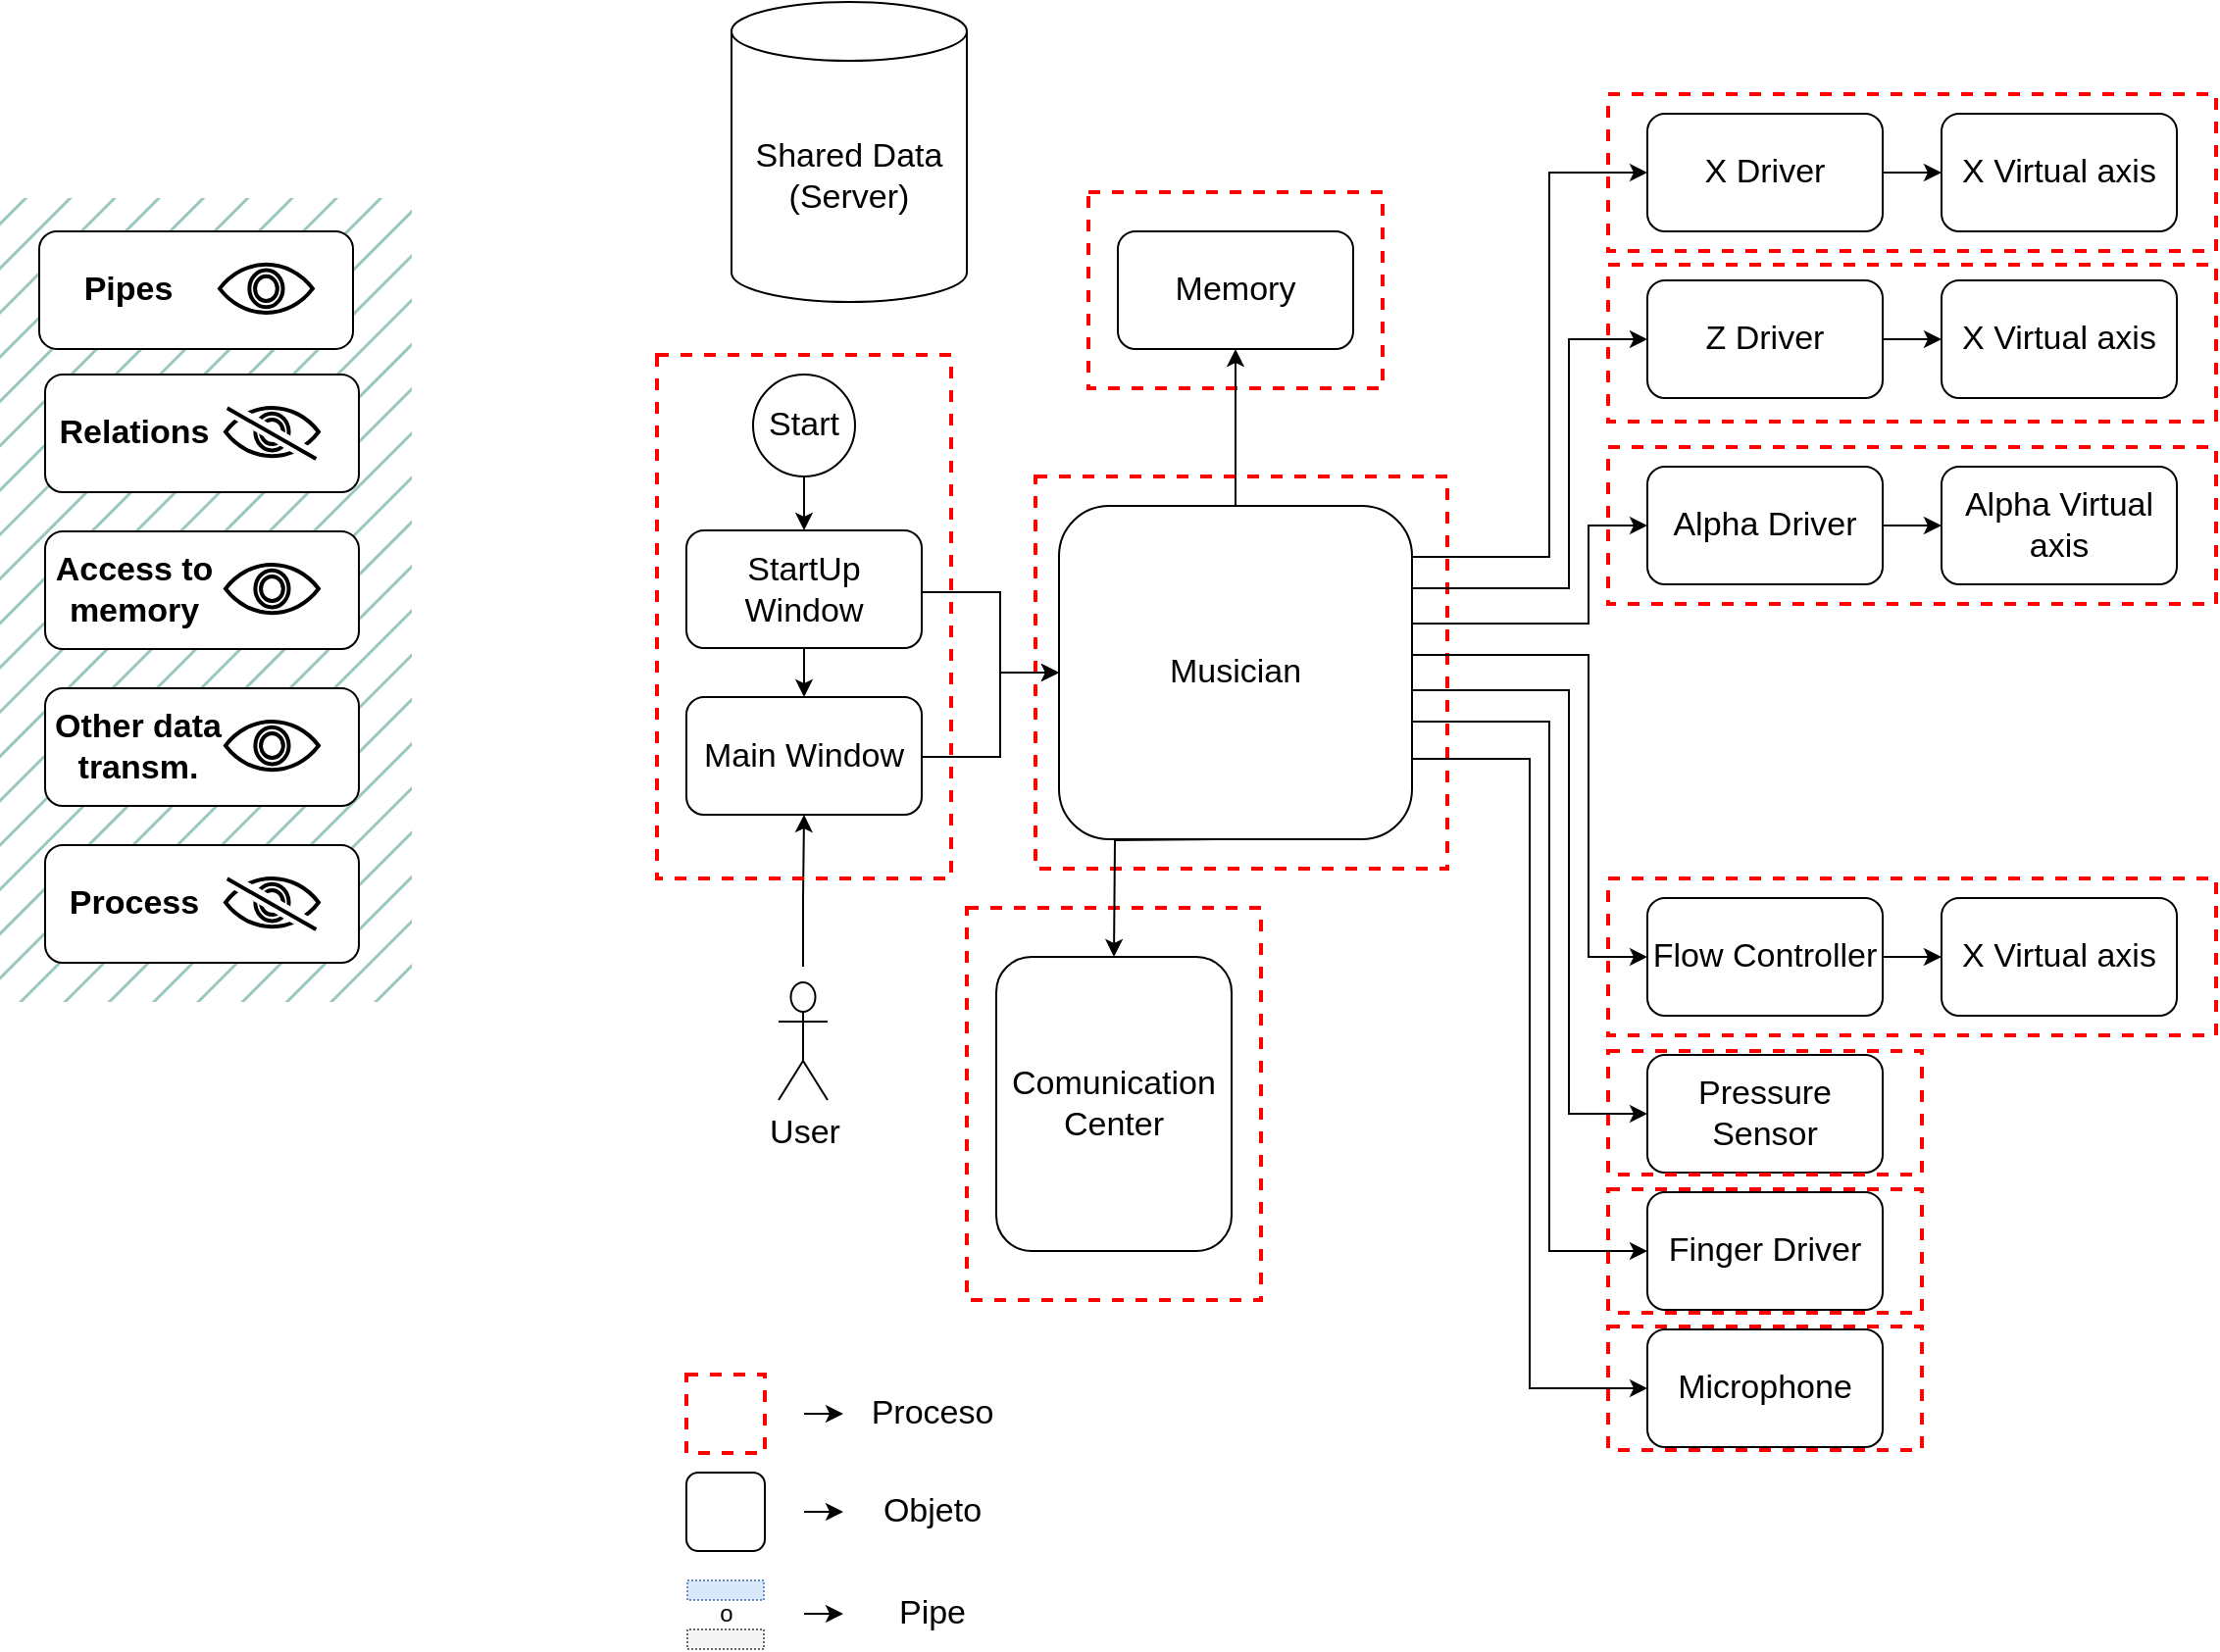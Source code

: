 <mxfile version="21.3.7" type="device" pages="13">
  <diagram id="jLNwFJ-DTcKx9sSIiEJo" name="Pipes">
    <mxGraphModel dx="2442" dy="832" grid="1" gridSize="10" guides="1" tooltips="1" connect="1" arrows="1" fold="1" page="1" pageScale="1" pageWidth="827" pageHeight="1169" math="0" shadow="0">
      <root>
        <mxCell id="0" />
        <mxCell id="1" parent="0" />
        <mxCell id="nEJXx9vV5F2j3CM3eSjp-3" value="Musician" style="rounded=1;whiteSpace=wrap;html=1;points=[[0,0,0,0,0],[0,0.25,0,0,0],[0,0.5,0,0,0],[0,0.75,0,0,0],[0.15,1,0,0,0],[0.25,0,0,0,0],[0.25,1,0,0,0],[0.35,1,0,0,0],[0.45,1,0,0,0],[0.5,0,0,0,0],[0.55,1,0,0,0],[0.65,1,0,0,0],[0.75,0,0,0,0],[0.75,1,0,0,0],[0.85,1,0,0,0],[1,0.15,0,0,0],[1,0.25,0,0,0],[1,0.35,0,0,0],[1,0.45,0,0,0],[1,0.55,0,0,0],[1,0.65,0,0,0],[1,0.75,0,0,0],[1,0.85,0,0,0]];fontSize=17;" parent="1" vertex="1">
          <mxGeometry x="210" y="267" width="180" height="170" as="geometry" />
        </mxCell>
        <mxCell id="gKsQk1TKI1wgfMkSG7GC-2" style="edgeStyle=orthogonalEdgeStyle;rounded=0;orthogonalLoop=1;jettySize=auto;html=1;exitX=1;exitY=0.5;exitDx=0;exitDy=0;strokeColor=none;" parent="1" source="gKsQk1TKI1wgfMkSG7GC-1" edge="1">
          <mxGeometry relative="1" as="geometry">
            <mxPoint x="320" y="422" as="targetPoint" />
          </mxGeometry>
        </mxCell>
        <mxCell id="gKsQk1TKI1wgfMkSG7GC-4" value="Comunication Center" style="rounded=1;whiteSpace=wrap;html=1;points=[[0,0,0,0,0],[0,0.25,0,0,0],[0,0.5,0,0,0],[0,0.75,0,0,0],[0,1,0,0,0],[0.25,0,0,0,0],[0.25,1,0,0,0],[0.5,0,0,0,0],[0.5,1,0,0,0],[0.75,0,0,0,0],[0.75,1,0,0,0],[1,0,0,0,0],[1,0.11,0,0,0],[1,0.24,0,0,0],[1,0.37,0,0,0],[1,0.5,0,0,0],[1,0.63,0,0,0],[1,0.76,0,0,0],[1,0.89,0,0,0],[1,1,0,0,0]];fontSize=17;" parent="1" vertex="1">
          <mxGeometry x="178" y="497" width="120" height="150" as="geometry" />
        </mxCell>
        <mxCell id="gKsQk1TKI1wgfMkSG7GC-5" value="Memory" style="rounded=1;whiteSpace=wrap;html=1;fontSize=17;" parent="1" vertex="1">
          <mxGeometry x="240" y="127" width="120" height="60" as="geometry" />
        </mxCell>
        <mxCell id="gKsQk1TKI1wgfMkSG7GC-6" value="X Driver" style="rounded=1;whiteSpace=wrap;html=1;fontSize=17;" parent="1" vertex="1">
          <mxGeometry x="510" y="67" width="120" height="60" as="geometry" />
        </mxCell>
        <mxCell id="gKsQk1TKI1wgfMkSG7GC-7" value="Z Driver" style="rounded=1;whiteSpace=wrap;html=1;fontSize=17;" parent="1" vertex="1">
          <mxGeometry x="510" y="152" width="120" height="60" as="geometry" />
        </mxCell>
        <mxCell id="gKsQk1TKI1wgfMkSG7GC-8" value="Alpha Driver" style="rounded=1;whiteSpace=wrap;html=1;fontSize=17;" parent="1" vertex="1">
          <mxGeometry x="510" y="247" width="120" height="60" as="geometry" />
        </mxCell>
        <mxCell id="gKsQk1TKI1wgfMkSG7GC-9" value="Flow Controller" style="rounded=1;whiteSpace=wrap;html=1;fontSize=17;" parent="1" vertex="1">
          <mxGeometry x="510" y="467" width="120" height="60" as="geometry" />
        </mxCell>
        <mxCell id="gKsQk1TKI1wgfMkSG7GC-10" value="Pressure Sensor" style="rounded=1;whiteSpace=wrap;html=1;fontSize=17;" parent="1" vertex="1">
          <mxGeometry x="510" y="547" width="120" height="60" as="geometry" />
        </mxCell>
        <mxCell id="gKsQk1TKI1wgfMkSG7GC-11" value="Finger Driver" style="rounded=1;whiteSpace=wrap;html=1;fontSize=17;" parent="1" vertex="1">
          <mxGeometry x="510" y="617" width="120" height="60" as="geometry" />
        </mxCell>
        <object label="Microphone" id="gKsQk1TKI1wgfMkSG7GC-12">
          <mxCell style="rounded=1;whiteSpace=wrap;html=1;fontSize=17;" parent="1" vertex="1">
            <mxGeometry x="510" y="687" width="120" height="60" as="geometry" />
          </mxCell>
        </object>
        <mxCell id="gKsQk1TKI1wgfMkSG7GC-23" value="X Virtual axis" style="rounded=1;whiteSpace=wrap;html=1;fontSize=17;" parent="1" vertex="1">
          <mxGeometry x="660" y="67" width="120" height="60" as="geometry" />
        </mxCell>
        <mxCell id="gKsQk1TKI1wgfMkSG7GC-25" value="X Virtual axis" style="rounded=1;whiteSpace=wrap;html=1;fontSize=17;" parent="1" vertex="1">
          <mxGeometry x="660" y="152" width="120" height="60" as="geometry" />
        </mxCell>
        <mxCell id="gKsQk1TKI1wgfMkSG7GC-27" value="Alpha Virtual axis" style="rounded=1;whiteSpace=wrap;html=1;fontSize=17;" parent="1" vertex="1">
          <mxGeometry x="660" y="247" width="120" height="60" as="geometry" />
        </mxCell>
        <mxCell id="gKsQk1TKI1wgfMkSG7GC-29" value="X Virtual axis" style="rounded=1;whiteSpace=wrap;html=1;fontSize=17;" parent="1" vertex="1">
          <mxGeometry x="660" y="467" width="120" height="60" as="geometry" />
        </mxCell>
        <mxCell id="gKsQk1TKI1wgfMkSG7GC-51" value="Shared Data&lt;br&gt;(Server)" style="shape=cylinder3;whiteSpace=wrap;html=1;boundedLbl=1;backgroundOutline=1;size=15;fontSize=17;" parent="1" vertex="1">
          <mxGeometry x="43" y="10" width="120" height="153" as="geometry" />
        </mxCell>
        <mxCell id="0eerTbSF284dEvrT7S7V-2" style="edgeStyle=orthogonalEdgeStyle;rounded=0;orthogonalLoop=1;jettySize=auto;html=1;entryX=0.5;entryY=1;entryDx=0;entryDy=0;exitX=0.5;exitY=0;exitDx=0;exitDy=-8;exitPerimeter=0;" parent="1" source="0eerTbSF284dEvrT7S7V-1" target="gKsQk1TKI1wgfMkSG7GC-1" edge="1">
          <mxGeometry relative="1" as="geometry">
            <mxPoint x="120" y="490" as="sourcePoint" />
          </mxGeometry>
        </mxCell>
        <mxCell id="0eerTbSF284dEvrT7S7V-1" value="User" style="shape=umlActor;verticalLabelPosition=bottom;verticalAlign=top;html=1;outlineConnect=0;points=[[0,0.333,0,0,0],[0,1,0,0,0],[0.25,0.1,0,0,0],[0.5,0,0,0,-8],[0.5,0.5,0,0,0],[0.75,0.1,0,0,0],[1,0.333,0,0,0],[1,1,0,0,0]];fontSize=17;" parent="1" vertex="1">
          <mxGeometry x="67" y="510" width="25" height="60" as="geometry" />
        </mxCell>
        <mxCell id="kgCNYqJme5buSbpG6Xps-93" value="" style="group" vertex="1" connectable="0" parent="1">
          <mxGeometry x="20" y="200" width="120" height="224.5" as="geometry" />
        </mxCell>
        <mxCell id="nEJXx9vV5F2j3CM3eSjp-2" value="StartUp Window" style="rounded=1;whiteSpace=wrap;html=1;fontSize=17;" parent="kgCNYqJme5buSbpG6Xps-93" vertex="1">
          <mxGeometry y="79.5" width="120" height="60" as="geometry" />
        </mxCell>
        <mxCell id="gKsQk1TKI1wgfMkSG7GC-1" value="Main Window" style="rounded=1;whiteSpace=wrap;html=1;fontSize=17;" parent="kgCNYqJme5buSbpG6Xps-93" vertex="1">
          <mxGeometry y="164.5" width="120" height="60" as="geometry" />
        </mxCell>
        <mxCell id="2hZqToLP3hvK8JZu4ScQ-1" value="Start" style="ellipse;whiteSpace=wrap;html=1;aspect=fixed;fontSize=17;" parent="kgCNYqJme5buSbpG6Xps-93" vertex="1">
          <mxGeometry x="34" width="52" height="52" as="geometry" />
        </mxCell>
        <mxCell id="Hkvi2Ni4UZ5g5JvvkVYs-92" value="" style="endArrow=classic;html=1;rounded=0;entryX=0.5;entryY=0;entryDx=0;entryDy=0;exitX=0.5;exitY=1;exitDx=0;exitDy=0;" parent="kgCNYqJme5buSbpG6Xps-93" source="nEJXx9vV5F2j3CM3eSjp-2" target="gKsQk1TKI1wgfMkSG7GC-1" edge="1">
          <mxGeometry width="50" height="50" relative="1" as="geometry">
            <mxPoint x="-160" y="360" as="sourcePoint" />
            <mxPoint x="-110" y="310" as="targetPoint" />
          </mxGeometry>
        </mxCell>
        <mxCell id="2hZqToLP3hvK8JZu4ScQ-2" style="edgeStyle=orthogonalEdgeStyle;rounded=0;orthogonalLoop=1;jettySize=auto;html=1;exitX=0.5;exitY=1;exitDx=0;exitDy=0;entryX=0.5;entryY=0;entryDx=0;entryDy=0;" parent="kgCNYqJme5buSbpG6Xps-93" source="2hZqToLP3hvK8JZu4ScQ-1" target="nEJXx9vV5F2j3CM3eSjp-2" edge="1">
          <mxGeometry relative="1" as="geometry" />
        </mxCell>
        <object label="Pipes" id="Pipes">
          <mxCell parent="0" visible="0" />
        </object>
        <mxCell id="Hkvi2Ni4UZ5g5JvvkVYs-69" value="" style="shape=flexArrow;endArrow=none;startArrow=none;html=1;rounded=1;exitX=0;exitY=0.25;exitDx=0;exitDy=0;strokeWidth=1;startFill=0;endFill=0;edgeStyle=elbowEdgeStyle;targetPerimeterSpacing=0;dashed=1;dashPattern=1 1;shadow=0;fillColor=#f5f5f5;strokeColor=#666666;" parent="Pipes" edge="1">
          <mxGeometry width="100" height="100" relative="1" as="geometry">
            <mxPoint x="210" y="310" as="sourcePoint" />
            <mxPoint x="140" y="310" as="targetPoint" />
          </mxGeometry>
        </mxCell>
        <mxCell id="Hkvi2Ni4UZ5g5JvvkVYs-70" style="edgeStyle=orthogonalEdgeStyle;rounded=1;orthogonalLoop=1;jettySize=auto;html=1;exitX=1;exitY=0.5;exitDx=0;exitDy=0;entryX=0;entryY=0.75;entryDx=0;entryDy=0;shape=flexArrow;endArrow=none;endFill=0;dashed=1;dashPattern=1 1;fillColor=#f5f5f5;strokeColor=#666666;" parent="Pipes" edge="1">
          <mxGeometry relative="1" as="geometry">
            <mxPoint x="140" y="395" as="sourcePoint" />
            <mxPoint x="210" y="395" as="targetPoint" />
          </mxGeometry>
        </mxCell>
        <mxCell id="Hkvi2Ni4UZ5g5JvvkVYs-71" style="edgeStyle=orthogonalEdgeStyle;rounded=1;orthogonalLoop=1;jettySize=auto;html=1;exitX=1;exitY=0.11;exitDx=0;exitDy=0;exitPerimeter=0;entryX=0;entryY=0.75;entryDx=0;entryDy=0;shape=flexArrow;endArrow=none;endFill=0;dashed=1;dashPattern=1 1;fillColor=#dae8fc;strokeColor=#6c8ebf;" parent="Pipes" edge="1">
          <mxGeometry relative="1" as="geometry">
            <mxPoint x="298" y="514" as="sourcePoint" />
            <mxPoint x="510" y="112" as="targetPoint" />
            <Array as="points">
              <mxPoint x="430" y="513" />
              <mxPoint x="430" y="112" />
            </Array>
          </mxGeometry>
        </mxCell>
        <mxCell id="Hkvi2Ni4UZ5g5JvvkVYs-72" style="edgeStyle=orthogonalEdgeStyle;rounded=1;orthogonalLoop=1;jettySize=auto;html=1;exitX=1;exitY=0.24;exitDx=0;exitDy=0;exitPerimeter=0;entryX=0;entryY=0.75;entryDx=0;entryDy=0;shape=flexArrow;endArrow=none;endFill=0;dashed=1;dashPattern=1 1;fillColor=#dae8fc;strokeColor=#6c8ebf;" parent="Pipes" edge="1">
          <mxGeometry relative="1" as="geometry">
            <mxPoint x="298" y="533" as="sourcePoint" />
            <mxPoint x="510" y="197" as="targetPoint" />
            <Array as="points">
              <mxPoint x="450" y="533" />
              <mxPoint x="450" y="197" />
            </Array>
          </mxGeometry>
        </mxCell>
        <mxCell id="Hkvi2Ni4UZ5g5JvvkVYs-73" style="edgeStyle=orthogonalEdgeStyle;rounded=1;orthogonalLoop=1;jettySize=auto;html=1;exitX=1;exitY=0.37;exitDx=0;exitDy=0;exitPerimeter=0;entryX=0;entryY=0.75;entryDx=0;entryDy=0;shape=flexArrow;endArrow=none;endFill=0;dashed=1;dashPattern=1 1;fillColor=#dae8fc;strokeColor=#6c8ebf;" parent="Pipes" edge="1">
          <mxGeometry relative="1" as="geometry">
            <mxPoint x="298" y="553" as="sourcePoint" />
            <mxPoint x="510" y="292" as="targetPoint" />
            <Array as="points">
              <mxPoint x="470" y="553" />
              <mxPoint x="470" y="292" />
            </Array>
          </mxGeometry>
        </mxCell>
        <mxCell id="Hkvi2Ni4UZ5g5JvvkVYs-74" style="edgeStyle=orthogonalEdgeStyle;rounded=1;orthogonalLoop=1;jettySize=auto;html=1;exitX=1;exitY=0.5;exitDx=0;exitDy=0;exitPerimeter=0;entryX=0;entryY=0.75;entryDx=0;entryDy=0;shape=flexArrow;endArrow=none;endFill=0;dashed=1;dashPattern=1 1;fillColor=#dae8fc;strokeColor=#6c8ebf;" parent="Pipes" edge="1">
          <mxGeometry relative="1" as="geometry">
            <mxPoint x="298" y="572" as="sourcePoint" />
            <mxPoint x="510" y="512" as="targetPoint" />
            <Array as="points">
              <mxPoint x="490" y="572" />
              <mxPoint x="490" y="512" />
            </Array>
          </mxGeometry>
        </mxCell>
        <mxCell id="Hkvi2Ni4UZ5g5JvvkVYs-75" style="edgeStyle=orthogonalEdgeStyle;rounded=1;orthogonalLoop=1;jettySize=auto;html=1;exitX=1;exitY=0.63;exitDx=0;exitDy=0;exitPerimeter=0;entryX=0;entryY=0.75;entryDx=0;entryDy=0;shape=flexArrow;endArrow=none;endFill=0;dashed=1;dashPattern=1 1;fillColor=#dae8fc;strokeColor=#6c8ebf;" parent="Pipes" edge="1">
          <mxGeometry relative="1" as="geometry">
            <mxPoint x="298" y="592" as="sourcePoint" />
            <mxPoint x="510" y="592" as="targetPoint" />
          </mxGeometry>
        </mxCell>
        <mxCell id="Hkvi2Ni4UZ5g5JvvkVYs-76" style="edgeStyle=orthogonalEdgeStyle;rounded=1;orthogonalLoop=1;jettySize=auto;html=1;exitX=1;exitY=0.76;exitDx=0;exitDy=0;exitPerimeter=0;entryX=0;entryY=0.75;entryDx=0;entryDy=0;shape=flexArrow;endArrow=none;endFill=0;dashed=1;dashPattern=1 1;fillColor=#dae8fc;strokeColor=#6c8ebf;" parent="Pipes" edge="1">
          <mxGeometry relative="1" as="geometry">
            <mxPoint x="298" y="611" as="sourcePoint" />
            <mxPoint x="510" y="662" as="targetPoint" />
            <Array as="points">
              <mxPoint x="298" y="612" />
              <mxPoint x="490" y="612" />
              <mxPoint x="490" y="662" />
            </Array>
          </mxGeometry>
        </mxCell>
        <mxCell id="Hkvi2Ni4UZ5g5JvvkVYs-77" value="" style="shape=flexArrow;endArrow=none;startArrow=none;html=1;rounded=1;strokeWidth=1;startFill=0;endFill=0;edgeStyle=elbowEdgeStyle;targetPerimeterSpacing=0;dashed=1;dashPattern=1 1;shadow=0;fillColor=#f5f5f5;strokeColor=#666666;exitX=0;exitY=0.5;exitDx=0;exitDy=0;entryX=1;entryY=0.15;entryDx=0;entryDy=0;entryPerimeter=0;" parent="Pipes" edge="1">
          <mxGeometry width="100" height="100" relative="1" as="geometry">
            <mxPoint x="510" y="97" as="sourcePoint" />
            <mxPoint x="390" y="293" as="targetPoint" />
            <Array as="points">
              <mxPoint x="420" y="197" />
            </Array>
          </mxGeometry>
        </mxCell>
        <mxCell id="Hkvi2Ni4UZ5g5JvvkVYs-78" value="" style="shape=flexArrow;endArrow=none;startArrow=none;html=1;rounded=1;strokeWidth=1;startFill=0;endFill=0;edgeStyle=elbowEdgeStyle;targetPerimeterSpacing=0;dashed=1;dashPattern=1 1;shadow=0;fillColor=#f5f5f5;strokeColor=#666666;exitX=0;exitY=0.5;exitDx=0;exitDy=0;entryX=1;entryY=0.35;entryDx=0;entryDy=0;entryPerimeter=0;" parent="Pipes" edge="1">
          <mxGeometry width="100" height="100" relative="1" as="geometry">
            <mxPoint x="510" y="182" as="sourcePoint" />
            <mxPoint x="390" y="327" as="targetPoint" />
            <Array as="points">
              <mxPoint x="460" y="257" />
            </Array>
          </mxGeometry>
        </mxCell>
        <mxCell id="Hkvi2Ni4UZ5g5JvvkVYs-79" value="" style="shape=flexArrow;endArrow=none;startArrow=none;html=1;rounded=1;strokeWidth=1;startFill=0;endFill=0;edgeStyle=orthogonalEdgeStyle;targetPerimeterSpacing=0;dashed=1;dashPattern=1 1;shadow=0;fillColor=#f5f5f5;strokeColor=#666666;exitX=0;exitY=0.5;exitDx=0;exitDy=0;entryX=1;entryY=0.55;entryDx=0;entryDy=0;entryPerimeter=0;" parent="Pipes" edge="1">
          <mxGeometry width="100" height="100" relative="1" as="geometry">
            <mxPoint x="510" y="277" as="sourcePoint" />
            <mxPoint x="390" y="361" as="targetPoint" />
            <Array as="points">
              <mxPoint x="500" y="277" />
              <mxPoint x="500" y="361" />
              <mxPoint x="390" y="361" />
            </Array>
          </mxGeometry>
        </mxCell>
        <mxCell id="Hkvi2Ni4UZ5g5JvvkVYs-80" value="" style="shape=flexArrow;endArrow=none;startArrow=none;html=1;rounded=1;strokeWidth=1;startFill=0;endFill=0;edgeStyle=orthogonalEdgeStyle;targetPerimeterSpacing=0;dashed=1;dashPattern=1 1;shadow=0;fillColor=#f5f5f5;strokeColor=#666666;exitX=0;exitY=0.5;exitDx=0;exitDy=0;entryX=1;entryY=0.85;entryDx=0;entryDy=0;entryPerimeter=0;" parent="Pipes" edge="1">
          <mxGeometry width="100" height="100" relative="1" as="geometry">
            <mxPoint x="510" y="495" as="sourcePoint" />
            <mxPoint x="390" y="410" as="targetPoint" />
            <Array as="points">
              <mxPoint x="410" y="496" />
              <mxPoint x="410" y="410" />
            </Array>
          </mxGeometry>
        </mxCell>
        <mxCell id="Hkvi2Ni4UZ5g5JvvkVYs-81" value="" style="shape=flexArrow;endArrow=none;startArrow=none;html=1;rounded=1;strokeWidth=1;startFill=0;endFill=0;edgeStyle=orthogonalEdgeStyle;targetPerimeterSpacing=0;dashed=1;dashPattern=1 1;shadow=0;fillColor=#f5f5f5;strokeColor=#666666;exitX=0;exitY=0.5;exitDx=0;exitDy=0;entryX=0.85;entryY=1;entryDx=0;entryDy=0;entryPerimeter=0;" parent="Pipes" edge="1">
          <mxGeometry width="100" height="100" relative="1" as="geometry">
            <mxPoint x="510" y="577" as="sourcePoint" />
            <mxPoint x="363" y="437" as="targetPoint" />
          </mxGeometry>
        </mxCell>
        <mxCell id="Hkvi2Ni4UZ5g5JvvkVYs-82" value="" style="shape=flexArrow;endArrow=none;startArrow=none;html=1;rounded=1;strokeWidth=1;startFill=0;endFill=0;edgeStyle=orthogonalEdgeStyle;targetPerimeterSpacing=0;dashed=1;dashPattern=1 1;shadow=0;fillColor=#f5f5f5;strokeColor=#666666;exitX=0;exitY=0.5;exitDx=0;exitDy=0;entryX=0.75;entryY=1;entryDx=0;entryDy=0;entryPerimeter=0;" parent="Pipes" edge="1">
          <mxGeometry width="100" height="100" relative="1" as="geometry">
            <mxPoint x="510" y="647" as="sourcePoint" />
            <mxPoint x="345" y="437" as="targetPoint" />
            <Array as="points">
              <mxPoint x="345" y="647" />
            </Array>
          </mxGeometry>
        </mxCell>
        <mxCell id="Hkvi2Ni4UZ5g5JvvkVYs-83" value="" style="shape=flexArrow;endArrow=none;startArrow=none;html=1;rounded=1;strokeWidth=1;startFill=0;endFill=0;edgeStyle=orthogonalEdgeStyle;targetPerimeterSpacing=0;dashed=1;dashPattern=1 1;shadow=0;fillColor=#f5f5f5;strokeColor=#666666;exitX=0;exitY=0.5;exitDx=0;exitDy=0;entryX=0.65;entryY=1;entryDx=0;entryDy=0;entryPerimeter=0;" parent="Pipes" edge="1">
          <mxGeometry width="100" height="100" relative="1" as="geometry">
            <mxPoint x="510" y="717" as="sourcePoint" />
            <mxPoint x="327" y="437" as="targetPoint" />
          </mxGeometry>
        </mxCell>
        <mxCell id="Hkvi2Ni4UZ5g5JvvkVYs-84" value="" style="shape=flexArrow;endArrow=none;startArrow=none;html=1;rounded=1;strokeWidth=1;startFill=0;endFill=0;edgeStyle=elbowEdgeStyle;targetPerimeterSpacing=0;dashed=1;dashPattern=1 1;shadow=0;fillColor=#f5f5f5;strokeColor=#666666;exitX=0.5;exitY=1;exitDx=0;exitDy=0;entryX=0.5;entryY=0;entryDx=0;entryDy=0;entryPerimeter=0;" parent="Pipes" edge="1">
          <mxGeometry width="100" height="100" relative="1" as="geometry">
            <mxPoint x="300" y="187" as="sourcePoint" />
            <mxPoint x="300" y="267" as="targetPoint" />
            <Array as="points">
              <mxPoint x="300" y="217" />
            </Array>
          </mxGeometry>
        </mxCell>
        <mxCell id="Hkvi2Ni4UZ5g5JvvkVYs-85" value="" style="shape=flexArrow;endArrow=none;startArrow=none;html=1;rounded=1;entryX=0.5;entryY=0;entryDx=0;entryDy=0;strokeWidth=1;startFill=0;endFill=0;edgeStyle=orthogonalEdgeStyle;targetPerimeterSpacing=0;dashed=1;dashPattern=1 1;shadow=0;fillColor=#f5f5f5;strokeColor=#666666;exitX=0.15;exitY=1;exitDx=0;exitDy=0;exitPerimeter=0;" parent="Pipes" edge="1">
          <mxGeometry width="100" height="100" relative="1" as="geometry">
            <mxPoint x="237" y="437" as="sourcePoint" />
            <mxPoint x="238" y="497" as="targetPoint" />
          </mxGeometry>
        </mxCell>
        <mxCell id="Hkvi2Ni4UZ5g5JvvkVYs-86" value="" style="shape=flexArrow;endArrow=none;startArrow=none;html=1;rounded=1;strokeWidth=1;startFill=0;endFill=0;edgeStyle=orthogonalEdgeStyle;targetPerimeterSpacing=0;dashed=1;dashPattern=1 1;shadow=0;fillColor=#f5f5f5;strokeColor=#666666;exitX=0;exitY=0.5;exitDx=0;exitDy=0;entryX=0.999;entryY=0.235;entryDx=0;entryDy=0;entryPerimeter=0;" parent="Pipes" edge="1">
          <mxGeometry width="100" height="100" relative="1" as="geometry">
            <mxPoint x="660" y="97" as="sourcePoint" />
            <mxPoint x="390" y="307" as="targetPoint" />
            <Array as="points">
              <mxPoint x="640" y="97" />
              <mxPoint x="640" y="137" />
              <mxPoint x="440" y="137" />
              <mxPoint x="440" y="307" />
            </Array>
          </mxGeometry>
        </mxCell>
        <mxCell id="Hkvi2Ni4UZ5g5JvvkVYs-87" value="" style="shape=flexArrow;endArrow=none;startArrow=none;html=1;rounded=1;strokeWidth=1;startFill=0;endFill=0;edgeStyle=orthogonalEdgeStyle;targetPerimeterSpacing=0;dashed=1;dashPattern=1 1;shadow=0;fillColor=#f5f5f5;strokeColor=#666666;exitX=0;exitY=0.5;exitDx=0;exitDy=0;entryX=1;entryY=0.45;entryDx=0;entryDy=0;entryPerimeter=0;" parent="Pipes" edge="1">
          <mxGeometry width="100" height="100" relative="1" as="geometry">
            <mxPoint x="660" y="182" as="sourcePoint" />
            <mxPoint x="390" y="344" as="targetPoint" />
            <Array as="points">
              <mxPoint x="640" y="182" />
              <mxPoint x="640" y="222" />
              <mxPoint x="480" y="222" />
              <mxPoint x="480" y="344" />
              <mxPoint x="390" y="344" />
            </Array>
          </mxGeometry>
        </mxCell>
        <mxCell id="Hkvi2Ni4UZ5g5JvvkVYs-88" value="" style="shape=flexArrow;endArrow=none;startArrow=none;html=1;rounded=1;strokeWidth=1;startFill=0;endFill=0;edgeStyle=orthogonalEdgeStyle;targetPerimeterSpacing=0;dashed=1;dashPattern=1 1;shadow=0;fillColor=#f5f5f5;strokeColor=#666666;exitX=0;exitY=0.5;exitDx=0;exitDy=0;entryX=1;entryY=0.65;entryDx=0;entryDy=0;entryPerimeter=0;" parent="Pipes" edge="1">
          <mxGeometry width="100" height="100" relative="1" as="geometry">
            <mxPoint x="660" y="277" as="sourcePoint" />
            <mxPoint x="390" y="378" as="targetPoint" />
            <Array as="points">
              <mxPoint x="640" y="277" />
              <mxPoint x="640" y="378" />
              <mxPoint x="390" y="378" />
            </Array>
          </mxGeometry>
        </mxCell>
        <mxCell id="Hkvi2Ni4UZ5g5JvvkVYs-89" value="" style="shape=flexArrow;endArrow=none;startArrow=none;html=1;rounded=1;strokeWidth=1;startFill=0;endFill=0;edgeStyle=orthogonalEdgeStyle;targetPerimeterSpacing=0;dashed=1;dashPattern=1 1;shadow=0;fillColor=#f5f5f5;strokeColor=#666666;exitX=0;exitY=0.5;exitDx=0;exitDy=0;entryX=1;entryY=0.75;entryDx=0;entryDy=0;entryPerimeter=0;" parent="Pipes" edge="1">
          <mxGeometry width="100" height="100" relative="1" as="geometry">
            <mxPoint x="660" y="497" as="sourcePoint" />
            <mxPoint x="390" y="395" as="targetPoint" />
            <Array as="points">
              <mxPoint x="640" y="497" />
              <mxPoint x="640" y="395" />
              <mxPoint x="390" y="395" />
            </Array>
          </mxGeometry>
        </mxCell>
        <mxCell id="Hkvi2Ni4UZ5g5JvvkVYs-57" value="Leyenda" parent="0" />
        <mxCell id="Hkvi2Ni4UZ5g5JvvkVYs-58" style="edgeStyle=orthogonalEdgeStyle;rounded=0;orthogonalLoop=1;jettySize=auto;html=1;" parent="Hkvi2Ni4UZ5g5JvvkVYs-57" edge="1">
          <mxGeometry relative="1" as="geometry">
            <mxPoint x="100" y="730" as="targetPoint" />
            <mxPoint x="80" y="730" as="sourcePoint" />
          </mxGeometry>
        </mxCell>
        <mxCell id="Hkvi2Ni4UZ5g5JvvkVYs-59" value="" style="rounded=0;whiteSpace=wrap;html=1;dashed=1;fillColor=none;fillStyle=hatch;shadow=0;strokeColor=#FF0000;gradientColor=default;gradientDirection=radial;strokeWidth=2;" parent="Hkvi2Ni4UZ5g5JvvkVYs-57" vertex="1">
          <mxGeometry x="20" y="710" width="40" height="40" as="geometry" />
        </mxCell>
        <mxCell id="Hkvi2Ni4UZ5g5JvvkVYs-60" value="Proceso" style="text;html=1;align=center;verticalAlign=middle;resizable=0;points=[];autosize=1;strokeColor=none;fillColor=none;fontSize=17;" parent="Hkvi2Ni4UZ5g5JvvkVYs-57" vertex="1">
          <mxGeometry x="100" y="715" width="90" height="30" as="geometry" />
        </mxCell>
        <mxCell id="Hkvi2Ni4UZ5g5JvvkVYs-61" value="" style="rounded=1;whiteSpace=wrap;html=1;points=[[0,0,0,0,0],[0,0.25,0,0,0],[0,0.5,0,0,0],[0,0.75,0,0,0],[0,1,0,0,0],[0.25,0,0,0,0],[0.25,1,0,0,0],[0.5,0,0,0,0],[0.5,1,0,0,0],[0.75,0,0,0,0],[0.75,1,0,0,0],[1,0,0,0,0],[1,0.11,0,0,0],[1,0.24,0,0,0],[1,0.37,0,0,0],[1,0.5,0,0,0],[1,0.63,0,0,0],[1,0.76,0,0,0],[1,0.89,0,0,0],[1,1,0,0,0]];fontSize=17;" parent="Hkvi2Ni4UZ5g5JvvkVYs-57" vertex="1">
          <mxGeometry x="20" y="760" width="40" height="40" as="geometry" />
        </mxCell>
        <mxCell id="Hkvi2Ni4UZ5g5JvvkVYs-62" value="" style="shape=flexArrow;endArrow=none;startArrow=none;html=1;rounded=1;strokeWidth=1;startFill=0;endFill=0;edgeStyle=orthogonalEdgeStyle;targetPerimeterSpacing=0;dashed=1;dashPattern=1 1;shadow=0;fillColor=#f5f5f5;strokeColor=#666666;" parent="Hkvi2Ni4UZ5g5JvvkVYs-57" edge="1">
          <mxGeometry width="100" height="100" relative="1" as="geometry">
            <mxPoint x="60" y="845" as="sourcePoint" />
            <mxPoint x="20" y="845" as="targetPoint" />
          </mxGeometry>
        </mxCell>
        <mxCell id="Hkvi2Ni4UZ5g5JvvkVYs-63" style="edgeStyle=orthogonalEdgeStyle;rounded=1;orthogonalLoop=1;jettySize=auto;html=1;shape=flexArrow;endArrow=none;endFill=0;dashed=1;dashPattern=1 1;fillColor=#dae8fc;strokeColor=#6c8ebf;" parent="Hkvi2Ni4UZ5g5JvvkVYs-57" edge="1">
          <mxGeometry relative="1" as="geometry">
            <mxPoint x="20" y="820" as="sourcePoint" />
            <mxPoint x="60" y="820" as="targetPoint" />
            <Array as="points">
              <mxPoint x="40" y="820" />
              <mxPoint x="40" y="820" />
            </Array>
          </mxGeometry>
        </mxCell>
        <mxCell id="Hkvi2Ni4UZ5g5JvvkVYs-64" style="edgeStyle=orthogonalEdgeStyle;rounded=0;orthogonalLoop=1;jettySize=auto;html=1;" parent="Hkvi2Ni4UZ5g5JvvkVYs-57" edge="1">
          <mxGeometry relative="1" as="geometry">
            <mxPoint x="100" y="780" as="targetPoint" />
            <mxPoint x="80" y="780" as="sourcePoint" />
          </mxGeometry>
        </mxCell>
        <mxCell id="Hkvi2Ni4UZ5g5JvvkVYs-65" value="o" style="text;html=1;align=center;verticalAlign=middle;resizable=0;points=[];autosize=1;strokeColor=none;fillColor=none;" parent="Hkvi2Ni4UZ5g5JvvkVYs-57" vertex="1">
          <mxGeometry x="25" y="817" width="30" height="30" as="geometry" />
        </mxCell>
        <mxCell id="Hkvi2Ni4UZ5g5JvvkVYs-66" style="edgeStyle=orthogonalEdgeStyle;rounded=0;orthogonalLoop=1;jettySize=auto;html=1;" parent="Hkvi2Ni4UZ5g5JvvkVYs-57" edge="1">
          <mxGeometry relative="1" as="geometry">
            <mxPoint x="100" y="832" as="targetPoint" />
            <mxPoint x="80" y="832" as="sourcePoint" />
          </mxGeometry>
        </mxCell>
        <mxCell id="Hkvi2Ni4UZ5g5JvvkVYs-67" value="Objeto" style="text;html=1;align=center;verticalAlign=middle;resizable=0;points=[];autosize=1;strokeColor=none;fillColor=none;fontSize=17;" parent="Hkvi2Ni4UZ5g5JvvkVYs-57" vertex="1">
          <mxGeometry x="110" y="765" width="70" height="30" as="geometry" />
        </mxCell>
        <mxCell id="Hkvi2Ni4UZ5g5JvvkVYs-68" value="Pipe" style="text;html=1;align=center;verticalAlign=middle;resizable=0;points=[];autosize=1;strokeColor=none;fillColor=none;fontSize=17;" parent="Hkvi2Ni4UZ5g5JvvkVYs-57" vertex="1">
          <mxGeometry x="115" y="817" width="60" height="30" as="geometry" />
        </mxCell>
        <object label="Process" id="Process">
          <mxCell parent="0" />
        </object>
        <UserObject label="" id="kgCNYqJme5buSbpG6Xps-112">
          <mxCell style="rounded=0;whiteSpace=wrap;html=1;dashed=1;fillColor=none;fillStyle=hatch;shadow=0;strokeColor=#FF0000;gradientColor=default;gradientDirection=radial;strokeWidth=2;" vertex="1" parent="Process">
            <mxGeometry x="5" y="190" width="150" height="267" as="geometry" />
          </mxCell>
        </UserObject>
        <UserObject label="" id="gKsQk1TKI1wgfMkSG7GC-40">
          <mxCell style="rounded=0;whiteSpace=wrap;html=1;dashed=1;fillColor=none;fillStyle=hatch;shadow=0;strokeColor=#FF0000;gradientColor=default;gradientDirection=radial;strokeWidth=2;" parent="Process" vertex="1">
            <mxGeometry x="225" y="107" width="150" height="100" as="geometry" />
          </mxCell>
        </UserObject>
        <UserObject label="" id="gKsQk1TKI1wgfMkSG7GC-39">
          <mxCell style="rounded=0;whiteSpace=wrap;html=1;dashed=1;fillColor=none;fillStyle=hatch;shadow=0;strokeColor=#FF0000;gradientColor=default;gradientDirection=radial;strokeWidth=2;" parent="Process" vertex="1">
            <mxGeometry x="198" y="252" width="210" height="200" as="geometry" />
          </mxCell>
        </UserObject>
        <UserObject label="" id="gKsQk1TKI1wgfMkSG7GC-41">
          <mxCell style="rounded=0;whiteSpace=wrap;html=1;dashed=1;fillColor=none;fillStyle=hatch;shadow=0;strokeColor=#FF0000;gradientColor=default;gradientDirection=radial;strokeWidth=2;" parent="Process" vertex="1">
            <mxGeometry x="163" y="472" width="150" height="200" as="geometry" />
          </mxCell>
        </UserObject>
        <UserObject label="" id="gKsQk1TKI1wgfMkSG7GC-45">
          <mxCell style="rounded=0;whiteSpace=wrap;html=1;dashed=1;fillColor=none;fillStyle=hatch;shadow=0;strokeColor=#FF0000;gradientColor=default;gradientDirection=radial;strokeWidth=2;" parent="Process" vertex="1">
            <mxGeometry x="490" y="457" width="310" height="80" as="geometry" />
          </mxCell>
        </UserObject>
        <UserObject label="" id="gKsQk1TKI1wgfMkSG7GC-46">
          <mxCell style="rounded=0;whiteSpace=wrap;html=1;dashed=1;fillColor=none;fillStyle=hatch;shadow=0;strokeColor=#FF0000;gradientColor=default;gradientDirection=radial;strokeWidth=2;" parent="Process" vertex="1">
            <mxGeometry x="490" y="545" width="160" height="63" as="geometry" />
          </mxCell>
        </UserObject>
        <UserObject label="" id="gKsQk1TKI1wgfMkSG7GC-48">
          <mxCell style="rounded=0;whiteSpace=wrap;html=1;dashed=1;fillColor=none;fillStyle=hatch;shadow=0;strokeColor=#FF0000;gradientColor=default;gradientDirection=radial;strokeWidth=2;" parent="Process" vertex="1">
            <mxGeometry x="490" y="615.5" width="160" height="63" as="geometry" />
          </mxCell>
        </UserObject>
        <UserObject label="" id="gKsQk1TKI1wgfMkSG7GC-49">
          <mxCell style="rounded=0;whiteSpace=wrap;html=1;dashed=1;fillColor=none;fillStyle=hatch;shadow=0;strokeColor=#FF0000;gradientColor=default;gradientDirection=radial;strokeWidth=2;" parent="Process" vertex="1">
            <mxGeometry x="490" y="685.5" width="160" height="63" as="geometry" />
          </mxCell>
        </UserObject>
        <UserObject label="" id="gKsQk1TKI1wgfMkSG7GC-44">
          <mxCell style="rounded=0;whiteSpace=wrap;html=1;dashed=1;fillColor=none;fillStyle=hatch;shadow=0;strokeColor=#FF0000;gradientColor=default;gradientDirection=radial;strokeWidth=2;" parent="Process" vertex="1">
            <mxGeometry x="490" y="237" width="310" height="80" as="geometry" />
          </mxCell>
        </UserObject>
        <UserObject label="" id="gKsQk1TKI1wgfMkSG7GC-43">
          <mxCell style="rounded=0;whiteSpace=wrap;html=1;dashed=1;fillColor=none;fillStyle=hatch;shadow=0;strokeColor=#FF0000;gradientColor=default;gradientDirection=radial;strokeWidth=2;" parent="Process" vertex="1">
            <mxGeometry x="490" y="144" width="310" height="80" as="geometry" />
          </mxCell>
        </UserObject>
        <UserObject label="" id="gKsQk1TKI1wgfMkSG7GC-42">
          <mxCell style="rounded=0;whiteSpace=wrap;html=1;dashed=1;fillColor=none;fillStyle=hatch;shadow=0;strokeColor=#FF0000;gradientColor=default;gradientDirection=radial;strokeWidth=2;" parent="Process" vertex="1">
            <mxGeometry x="490" y="57" width="310" height="80" as="geometry" />
          </mxCell>
        </UserObject>
        <object label="Relations" id="Relations">
          <mxCell parent="0" />
        </object>
        <mxCell id="Hkvi2Ni4UZ5g5JvvkVYs-108" style="edgeStyle=orthogonalEdgeStyle;rounded=0;orthogonalLoop=1;jettySize=auto;html=1;exitX=1;exitY=0.5;exitDx=0;exitDy=0;entryX=0;entryY=0.5;entryDx=0;entryDy=0;entryPerimeter=0;" parent="Relations" edge="1">
          <mxGeometry relative="1" as="geometry">
            <mxPoint x="140" y="310" as="sourcePoint" />
            <mxPoint x="210" y="352" as="targetPoint" />
            <Array as="points">
              <mxPoint x="140" y="311" />
              <mxPoint x="180" y="311" />
              <mxPoint x="180" y="352" />
            </Array>
          </mxGeometry>
        </mxCell>
        <mxCell id="Hkvi2Ni4UZ5g5JvvkVYs-109" style="edgeStyle=orthogonalEdgeStyle;rounded=0;orthogonalLoop=1;jettySize=auto;html=1;exitX=0.5;exitY=0;exitDx=0;exitDy=0;exitPerimeter=0;entryX=0.5;entryY=1;entryDx=0;entryDy=0;" parent="Relations" edge="1">
          <mxGeometry relative="1" as="geometry">
            <mxPoint x="300" y="267" as="sourcePoint" />
            <mxPoint x="300" y="187" as="targetPoint" />
          </mxGeometry>
        </mxCell>
        <mxCell id="Hkvi2Ni4UZ5g5JvvkVYs-110" style="edgeStyle=orthogonalEdgeStyle;rounded=0;orthogonalLoop=1;jettySize=auto;html=1;exitX=0.45;exitY=1;exitDx=0;exitDy=0;exitPerimeter=0;entryX=0.5;entryY=0;entryDx=0;entryDy=0;entryPerimeter=0;" parent="Relations" edge="1">
          <mxGeometry relative="1" as="geometry">
            <mxPoint x="291" y="437" as="sourcePoint" />
            <mxPoint x="238" y="497" as="targetPoint" />
          </mxGeometry>
        </mxCell>
        <mxCell id="Hkvi2Ni4UZ5g5JvvkVYs-111" style="edgeStyle=orthogonalEdgeStyle;rounded=0;orthogonalLoop=1;jettySize=auto;html=1;exitX=1;exitY=0.15;exitDx=0;exitDy=0;exitPerimeter=0;entryX=0;entryY=0.5;entryDx=0;entryDy=0;" parent="Relations" edge="1">
          <mxGeometry relative="1" as="geometry">
            <mxPoint x="390" y="293" as="sourcePoint" />
            <mxPoint x="510" y="97" as="targetPoint" />
            <Array as="points">
              <mxPoint x="460" y="293" />
              <mxPoint x="460" y="97" />
            </Array>
          </mxGeometry>
        </mxCell>
        <mxCell id="Hkvi2Ni4UZ5g5JvvkVYs-112" style="edgeStyle=orthogonalEdgeStyle;rounded=0;orthogonalLoop=1;jettySize=auto;html=1;exitX=1;exitY=0.25;exitDx=0;exitDy=0;exitPerimeter=0;entryX=0;entryY=0.5;entryDx=0;entryDy=0;" parent="Relations" edge="1">
          <mxGeometry relative="1" as="geometry">
            <mxPoint x="390" y="310" as="sourcePoint" />
            <mxPoint x="510" y="182" as="targetPoint" />
            <Array as="points">
              <mxPoint x="470" y="309" />
              <mxPoint x="470" y="182" />
            </Array>
          </mxGeometry>
        </mxCell>
        <mxCell id="Hkvi2Ni4UZ5g5JvvkVYs-113" style="edgeStyle=orthogonalEdgeStyle;rounded=0;orthogonalLoop=1;jettySize=auto;html=1;exitX=1;exitY=0.35;exitDx=0;exitDy=0;exitPerimeter=0;entryX=0;entryY=0.5;entryDx=0;entryDy=0;" parent="Relations" edge="1">
          <mxGeometry relative="1" as="geometry">
            <mxPoint x="390" y="327" as="sourcePoint" />
            <mxPoint x="510" y="277" as="targetPoint" />
            <Array as="points">
              <mxPoint x="480" y="327" />
              <mxPoint x="480" y="277" />
            </Array>
          </mxGeometry>
        </mxCell>
        <mxCell id="Hkvi2Ni4UZ5g5JvvkVYs-114" style="edgeStyle=orthogonalEdgeStyle;rounded=0;orthogonalLoop=1;jettySize=auto;html=1;exitX=1;exitY=0.45;exitDx=0;exitDy=0;exitPerimeter=0;entryX=0;entryY=0.5;entryDx=0;entryDy=0;" parent="Relations" edge="1">
          <mxGeometry relative="1" as="geometry">
            <mxPoint x="390" y="344" as="sourcePoint" />
            <mxPoint x="510" y="497" as="targetPoint" />
            <Array as="points">
              <mxPoint x="480" y="343" />
              <mxPoint x="480" y="497" />
            </Array>
          </mxGeometry>
        </mxCell>
        <mxCell id="Hkvi2Ni4UZ5g5JvvkVYs-115" style="edgeStyle=orthogonalEdgeStyle;rounded=0;orthogonalLoop=1;jettySize=auto;html=1;exitX=1;exitY=0.55;exitDx=0;exitDy=0;exitPerimeter=0;entryX=0;entryY=0.5;entryDx=0;entryDy=0;" parent="Relations" edge="1">
          <mxGeometry relative="1" as="geometry">
            <mxPoint x="390" y="360" as="sourcePoint" />
            <mxPoint x="510" y="577" as="targetPoint" />
            <Array as="points">
              <mxPoint x="470" y="361" />
              <mxPoint x="470" y="577" />
            </Array>
          </mxGeometry>
        </mxCell>
        <mxCell id="Hkvi2Ni4UZ5g5JvvkVYs-116" style="edgeStyle=orthogonalEdgeStyle;rounded=0;orthogonalLoop=1;jettySize=auto;html=1;exitX=1;exitY=0.65;exitDx=0;exitDy=0;exitPerimeter=0;entryX=0;entryY=0.5;entryDx=0;entryDy=0;" parent="Relations" edge="1">
          <mxGeometry relative="1" as="geometry">
            <mxPoint x="390" y="378" as="sourcePoint" />
            <mxPoint x="510" y="647" as="targetPoint" />
            <Array as="points">
              <mxPoint x="460" y="377" />
              <mxPoint x="460" y="647" />
            </Array>
          </mxGeometry>
        </mxCell>
        <mxCell id="Hkvi2Ni4UZ5g5JvvkVYs-117" style="edgeStyle=orthogonalEdgeStyle;rounded=0;orthogonalLoop=1;jettySize=auto;html=1;exitX=1;exitY=0.75;exitDx=0;exitDy=0;exitPerimeter=0;entryX=0;entryY=0.5;entryDx=0;entryDy=0;" parent="Relations" edge="1">
          <mxGeometry relative="1" as="geometry">
            <mxPoint x="390" y="395" as="sourcePoint" />
            <mxPoint x="510" y="717" as="targetPoint" />
            <Array as="points">
              <mxPoint x="450" y="396" />
              <mxPoint x="450" y="717" />
            </Array>
          </mxGeometry>
        </mxCell>
        <mxCell id="Hkvi2Ni4UZ5g5JvvkVYs-118" style="edgeStyle=orthogonalEdgeStyle;rounded=0;orthogonalLoop=1;jettySize=auto;html=1;exitX=1;exitY=0.5;exitDx=0;exitDy=0;" parent="Relations" edge="1">
          <mxGeometry relative="1" as="geometry">
            <mxPoint x="140" y="395" as="sourcePoint" />
            <mxPoint x="210" y="352" as="targetPoint" />
            <Array as="points">
              <mxPoint x="180" y="395" />
              <mxPoint x="180" y="352" />
            </Array>
          </mxGeometry>
        </mxCell>
        <mxCell id="Hkvi2Ni4UZ5g5JvvkVYs-119" style="edgeStyle=orthogonalEdgeStyle;rounded=0;orthogonalLoop=1;jettySize=auto;html=1;exitX=1;exitY=0.5;exitDx=0;exitDy=0;entryX=0;entryY=0.5;entryDx=0;entryDy=0;" parent="Relations" edge="1">
          <mxGeometry relative="1" as="geometry">
            <mxPoint x="630" y="97" as="sourcePoint" />
            <mxPoint x="660" y="97" as="targetPoint" />
          </mxGeometry>
        </mxCell>
        <mxCell id="Hkvi2Ni4UZ5g5JvvkVYs-120" style="edgeStyle=orthogonalEdgeStyle;rounded=0;orthogonalLoop=1;jettySize=auto;html=1;exitX=1;exitY=0.5;exitDx=0;exitDy=0;entryX=0;entryY=0.5;entryDx=0;entryDy=0;" parent="Relations" edge="1">
          <mxGeometry relative="1" as="geometry">
            <mxPoint x="630" y="182" as="sourcePoint" />
            <mxPoint x="660" y="182" as="targetPoint" />
          </mxGeometry>
        </mxCell>
        <mxCell id="Hkvi2Ni4UZ5g5JvvkVYs-121" style="edgeStyle=orthogonalEdgeStyle;rounded=0;orthogonalLoop=1;jettySize=auto;html=1;exitX=1;exitY=0.5;exitDx=0;exitDy=0;entryX=0;entryY=0.5;entryDx=0;entryDy=0;" parent="Relations" edge="1">
          <mxGeometry relative="1" as="geometry">
            <mxPoint x="630" y="277" as="sourcePoint" />
            <mxPoint x="660" y="277" as="targetPoint" />
          </mxGeometry>
        </mxCell>
        <mxCell id="Hkvi2Ni4UZ5g5JvvkVYs-122" style="edgeStyle=orthogonalEdgeStyle;rounded=0;orthogonalLoop=1;jettySize=auto;html=1;exitX=1;exitY=0.5;exitDx=0;exitDy=0;entryX=0;entryY=0.5;entryDx=0;entryDy=0;" parent="Relations" edge="1">
          <mxGeometry relative="1" as="geometry">
            <mxPoint x="630" y="497" as="sourcePoint" />
            <mxPoint x="660" y="497" as="targetPoint" />
          </mxGeometry>
        </mxCell>
        <object label="Memory Access" id="Memory">
          <mxCell parent="0" visible="0" />
        </object>
        <mxCell id="Hkvi2Ni4UZ5g5JvvkVYs-135" style="edgeStyle=orthogonalEdgeStyle;rounded=0;orthogonalLoop=1;jettySize=auto;html=1;exitX=0.5;exitY=1;exitDx=0;exitDy=0;exitPerimeter=0;entryX=0;entryY=0.5;entryDx=0;entryDy=0;entryPerimeter=0;startArrow=classic;startFill=1;" parent="Memory" edge="1">
          <mxGeometry relative="1" as="geometry">
            <mxPoint x="238" y="647" as="sourcePoint" />
            <mxPoint x="43" y="87" as="targetPoint" />
            <Array as="points">
              <mxPoint x="238" y="667" />
              <mxPoint x="-40" y="667" />
              <mxPoint x="-40" y="87" />
            </Array>
          </mxGeometry>
        </mxCell>
        <mxCell id="Hkvi2Ni4UZ5g5JvvkVYs-136" style="edgeStyle=orthogonalEdgeStyle;rounded=0;orthogonalLoop=1;jettySize=auto;html=1;exitX=0;exitY=0.5;exitDx=0;exitDy=0;entryX=1;entryY=0;entryDx=0;entryDy=107.25;entryPerimeter=0;" parent="Memory" edge="1">
          <mxGeometry relative="1" as="geometry">
            <mxPoint x="240" y="157" as="sourcePoint" />
            <mxPoint x="163" y="117" as="targetPoint" />
            <Array as="points">
              <mxPoint x="200" y="158" />
              <mxPoint x="200" y="117" />
            </Array>
          </mxGeometry>
        </mxCell>
        <mxCell id="Hkvi2Ni4UZ5g5JvvkVYs-137" style="edgeStyle=orthogonalEdgeStyle;rounded=0;orthogonalLoop=1;jettySize=auto;html=1;exitX=0;exitY=0;exitDx=0;exitDy=107.25;exitPerimeter=0;entryX=0;entryY=0.5;entryDx=0;entryDy=0;" parent="Memory" edge="1">
          <mxGeometry relative="1" as="geometry">
            <mxPoint x="43" y="117" as="sourcePoint" />
            <mxPoint x="20" y="395" as="targetPoint" />
            <Array as="points">
              <mxPoint x="-10" y="117" />
              <mxPoint x="-10" y="395" />
            </Array>
          </mxGeometry>
        </mxCell>
        <mxCell id="Hkvi2Ni4UZ5g5JvvkVYs-138" style="edgeStyle=orthogonalEdgeStyle;rounded=0;orthogonalLoop=1;jettySize=auto;html=1;exitX=1;exitY=0;exitDx=0;exitDy=45.75;exitPerimeter=0;entryX=0;entryY=0.5;entryDx=0;entryDy=0;" parent="Memory" edge="1">
          <mxGeometry relative="1" as="geometry">
            <mxPoint x="163" y="56" as="sourcePoint" />
            <mxPoint x="510" y="97" as="targetPoint" />
            <Array as="points">
              <mxPoint x="440" y="56" />
              <mxPoint x="440" y="97" />
            </Array>
          </mxGeometry>
        </mxCell>
        <mxCell id="Hkvi2Ni4UZ5g5JvvkVYs-139" style="edgeStyle=orthogonalEdgeStyle;rounded=0;orthogonalLoop=1;jettySize=auto;html=1;exitX=1;exitY=0;exitDx=0;exitDy=45.75;exitPerimeter=0;entryX=0;entryY=0.5;entryDx=0;entryDy=0;" parent="Memory" edge="1">
          <mxGeometry relative="1" as="geometry">
            <mxPoint x="163" y="56" as="sourcePoint" />
            <mxPoint x="510" y="182" as="targetPoint" />
            <Array as="points">
              <mxPoint x="440" y="56" />
              <mxPoint x="440" y="182" />
            </Array>
          </mxGeometry>
        </mxCell>
        <mxCell id="Hkvi2Ni4UZ5g5JvvkVYs-140" style="edgeStyle=orthogonalEdgeStyle;rounded=0;orthogonalLoop=1;jettySize=auto;html=1;exitX=1;exitY=0;exitDx=0;exitDy=45.75;exitPerimeter=0;entryX=0;entryY=0.5;entryDx=0;entryDy=0;startArrow=classic;startFill=1;" parent="Memory" edge="1">
          <mxGeometry relative="1" as="geometry">
            <mxPoint x="163" y="56" as="sourcePoint" />
            <mxPoint x="510" y="277" as="targetPoint" />
            <Array as="points">
              <mxPoint x="440" y="56" />
              <mxPoint x="440" y="277" />
            </Array>
          </mxGeometry>
        </mxCell>
        <mxCell id="Hkvi2Ni4UZ5g5JvvkVYs-141" style="edgeStyle=orthogonalEdgeStyle;rounded=0;orthogonalLoop=1;jettySize=auto;html=1;exitX=1;exitY=0;exitDx=0;exitDy=45.75;exitPerimeter=0;entryX=0;entryY=0.5;entryDx=0;entryDy=0;" parent="Memory" edge="1">
          <mxGeometry relative="1" as="geometry">
            <mxPoint x="163" y="56" as="sourcePoint" />
            <mxPoint x="510" y="497" as="targetPoint" />
            <Array as="points">
              <mxPoint x="440" y="56" />
              <mxPoint x="440" y="497" />
            </Array>
          </mxGeometry>
        </mxCell>
        <mxCell id="Hkvi2Ni4UZ5g5JvvkVYs-142" style="edgeStyle=orthogonalEdgeStyle;rounded=0;orthogonalLoop=1;jettySize=auto;html=1;exitX=1;exitY=0;exitDx=0;exitDy=45.75;exitPerimeter=0;entryX=0;entryY=0.5;entryDx=0;entryDy=0;" parent="Memory" edge="1">
          <mxGeometry relative="1" as="geometry">
            <mxPoint x="163" y="56" as="sourcePoint" />
            <mxPoint x="510" y="577" as="targetPoint" />
            <Array as="points">
              <mxPoint x="440" y="56" />
              <mxPoint x="440" y="577" />
            </Array>
          </mxGeometry>
        </mxCell>
        <mxCell id="Hkvi2Ni4UZ5g5JvvkVYs-143" style="edgeStyle=orthogonalEdgeStyle;rounded=0;orthogonalLoop=1;jettySize=auto;html=1;exitX=1;exitY=0;exitDx=0;exitDy=45.75;exitPerimeter=0;entryX=0;entryY=0.5;entryDx=0;entryDy=0;" parent="Memory" edge="1">
          <mxGeometry relative="1" as="geometry">
            <mxPoint x="163" y="56" as="sourcePoint" />
            <mxPoint x="510" y="647" as="targetPoint" />
            <Array as="points">
              <mxPoint x="440" y="56" />
              <mxPoint x="440" y="647" />
            </Array>
          </mxGeometry>
        </mxCell>
        <mxCell id="Hkvi2Ni4UZ5g5JvvkVYs-144" value="Buttons" parent="0" />
        <mxCell id="kgCNYqJme5buSbpG6Xps-26" value="" style="rounded=0;whiteSpace=wrap;html=1;fillStyle=hatch;fillColor=#9AC7BF;strokeColor=none;" vertex="1" parent="Hkvi2Ni4UZ5g5JvvkVYs-144">
          <mxGeometry x="-330" y="110" width="210" height="410" as="geometry" />
        </mxCell>
        <UserObject label="" link="data:action/json,{&quot;actions&quot;:[{&quot;toggle&quot;:{&quot;cells&quot;:[&quot;kgCNYqJme5buSbpG6Xps-24&quot;, &quot;Pipes&quot;]}}]}" id="kgCNYqJme5buSbpG6Xps-27">
          <mxCell style="group" vertex="1" connectable="0" parent="Hkvi2Ni4UZ5g5JvvkVYs-144">
            <mxGeometry x="-310" y="126.95" width="160" height="60" as="geometry" />
          </mxCell>
        </UserObject>
        <UserObject label="" id="kgCNYqJme5buSbpG6Xps-22">
          <mxCell style="rounded=1;whiteSpace=wrap;html=1;" vertex="1" parent="kgCNYqJme5buSbpG6Xps-27">
            <mxGeometry width="160" height="60" as="geometry" />
          </mxCell>
        </UserObject>
        <mxCell id="kgCNYqJme5buSbpG6Xps-16" value="" style="group;strokeWidth=1;" vertex="1" connectable="0" parent="kgCNYqJme5buSbpG6Xps-27">
          <mxGeometry x="92" y="16.95" width="47.45" height="26.1" as="geometry" />
        </mxCell>
        <mxCell id="kgCNYqJme5buSbpG6Xps-17" value="" style="html=1;verticalLabelPosition=bottom;align=center;labelBackgroundColor=#ffffff;verticalAlign=top;strokeWidth=2;strokeColor=#000000;shadow=0;dashed=0;shape=mxgraph.ios7.icons.eye;" vertex="1" parent="kgCNYqJme5buSbpG6Xps-16">
          <mxGeometry width="47.45" height="24.612" as="geometry" />
        </mxCell>
        <object label="" id="kgCNYqJme5buSbpG6Xps-24">
          <mxCell style="group" vertex="1" connectable="0" parent="kgCNYqJme5buSbpG6Xps-16" visible="0">
            <mxGeometry x="0.863" y="6.131e-15" width="45.509" height="26.1" as="geometry" />
          </mxCell>
        </object>
        <mxCell id="kgCNYqJme5buSbpG6Xps-18" value="" style="endArrow=none;html=1;rounded=0;strokeWidth=7;strokeColor=#FFFFFF;" edge="1" parent="kgCNYqJme5buSbpG6Xps-24">
          <mxGeometry width="50" height="50" relative="1" as="geometry">
            <mxPoint x="45.509" y="25.884" as="sourcePoint" />
            <mxPoint x="0.216" as="targetPoint" />
          </mxGeometry>
        </mxCell>
        <mxCell id="kgCNYqJme5buSbpG6Xps-19" value="" style="endArrow=none;html=1;rounded=0;strokeWidth=2;" edge="1" parent="kgCNYqJme5buSbpG6Xps-24">
          <mxGeometry width="50" height="50" relative="1" as="geometry">
            <mxPoint x="45.293" y="26.1" as="sourcePoint" />
            <mxPoint y="0.216" as="targetPoint" />
          </mxGeometry>
        </mxCell>
        <mxCell id="kgCNYqJme5buSbpG6Xps-25" value="Pipes" style="text;html=1;align=center;verticalAlign=middle;resizable=0;points=[];autosize=1;strokeColor=none;fillColor=none;fontSize=17;fontStyle=1" vertex="1" parent="kgCNYqJme5buSbpG6Xps-27">
          <mxGeometry x="10" y="15" width="70" height="30" as="geometry" />
        </mxCell>
        <UserObject label="" link="data:action/json,{&quot;actions&quot;:[{&quot;toggle&quot;:{&quot;cells&quot;:[&quot;kgCNYqJme5buSbpG6Xps-32&quot;,&quot;Relations&quot;]}}]}" id="kgCNYqJme5buSbpG6Xps-28">
          <mxCell style="group" vertex="1" connectable="0" parent="Hkvi2Ni4UZ5g5JvvkVYs-144">
            <mxGeometry x="-307" y="200" width="160" height="60" as="geometry" />
          </mxCell>
        </UserObject>
        <UserObject label="" id="kgCNYqJme5buSbpG6Xps-29">
          <mxCell style="rounded=1;whiteSpace=wrap;html=1;" vertex="1" parent="kgCNYqJme5buSbpG6Xps-28">
            <mxGeometry width="160" height="60" as="geometry" />
          </mxCell>
        </UserObject>
        <mxCell id="kgCNYqJme5buSbpG6Xps-30" value="" style="group;strokeWidth=1;" vertex="1" connectable="0" parent="kgCNYqJme5buSbpG6Xps-28">
          <mxGeometry x="92" y="16.95" width="47.45" height="26.1" as="geometry" />
        </mxCell>
        <mxCell id="kgCNYqJme5buSbpG6Xps-31" value="" style="html=1;verticalLabelPosition=bottom;align=center;labelBackgroundColor=#ffffff;verticalAlign=top;strokeWidth=2;strokeColor=#000000;shadow=0;dashed=0;shape=mxgraph.ios7.icons.eye;" vertex="1" parent="kgCNYqJme5buSbpG6Xps-30">
          <mxGeometry width="47.45" height="24.612" as="geometry" />
        </mxCell>
        <object label="" id="kgCNYqJme5buSbpG6Xps-32">
          <mxCell style="group" vertex="1" connectable="0" parent="kgCNYqJme5buSbpG6Xps-30">
            <mxGeometry x="0.863" y="6.131e-15" width="45.509" height="26.1" as="geometry" />
          </mxCell>
        </object>
        <mxCell id="kgCNYqJme5buSbpG6Xps-33" value="" style="endArrow=none;html=1;rounded=0;strokeWidth=7;strokeColor=#FFFFFF;" edge="1" parent="kgCNYqJme5buSbpG6Xps-32">
          <mxGeometry width="50" height="50" relative="1" as="geometry">
            <mxPoint x="45.509" y="25.884" as="sourcePoint" />
            <mxPoint x="0.216" as="targetPoint" />
          </mxGeometry>
        </mxCell>
        <mxCell id="kgCNYqJme5buSbpG6Xps-34" value="" style="endArrow=none;html=1;rounded=0;strokeWidth=2;" edge="1" parent="kgCNYqJme5buSbpG6Xps-32">
          <mxGeometry width="50" height="50" relative="1" as="geometry">
            <mxPoint x="45.293" y="26.1" as="sourcePoint" />
            <mxPoint y="0.216" as="targetPoint" />
          </mxGeometry>
        </mxCell>
        <mxCell id="kgCNYqJme5buSbpG6Xps-35" value="Relations" style="text;html=1;align=center;verticalAlign=middle;resizable=0;points=[];autosize=1;strokeColor=none;fillColor=none;fontSize=17;fontStyle=1" vertex="1" parent="kgCNYqJme5buSbpG6Xps-28">
          <mxGeometry x="-5" y="15" width="100" height="30" as="geometry" />
        </mxCell>
        <UserObject label="" link="data:action/json,{&quot;actions&quot;:[{&quot;toggle&quot;:{&quot;cells&quot;:[&quot;kgCNYqJme5buSbpG6Xps-64&quot;,&quot;Memory&quot;]}}]}" id="kgCNYqJme5buSbpG6Xps-60">
          <mxCell style="group" vertex="1" connectable="0" parent="Hkvi2Ni4UZ5g5JvvkVYs-144">
            <mxGeometry x="-307" y="280" width="160" height="60" as="geometry" />
          </mxCell>
        </UserObject>
        <UserObject label="" id="kgCNYqJme5buSbpG6Xps-61">
          <mxCell style="rounded=1;whiteSpace=wrap;html=1;" vertex="1" parent="kgCNYqJme5buSbpG6Xps-60">
            <mxGeometry width="160" height="60" as="geometry" />
          </mxCell>
        </UserObject>
        <mxCell id="kgCNYqJme5buSbpG6Xps-62" value="" style="group;strokeWidth=1;" vertex="1" connectable="0" parent="kgCNYqJme5buSbpG6Xps-60">
          <mxGeometry x="92" y="16.95" width="47.45" height="26.1" as="geometry" />
        </mxCell>
        <mxCell id="kgCNYqJme5buSbpG6Xps-63" value="" style="html=1;verticalLabelPosition=bottom;align=center;labelBackgroundColor=#ffffff;verticalAlign=top;strokeWidth=2;strokeColor=#000000;shadow=0;dashed=0;shape=mxgraph.ios7.icons.eye;" vertex="1" parent="kgCNYqJme5buSbpG6Xps-62">
          <mxGeometry width="47.45" height="24.612" as="geometry" />
        </mxCell>
        <object label="" id="kgCNYqJme5buSbpG6Xps-64">
          <mxCell style="group" vertex="1" connectable="0" visible="0" parent="kgCNYqJme5buSbpG6Xps-62">
            <mxGeometry x="0.863" y="6.131e-15" width="45.509" height="26.1" as="geometry" />
          </mxCell>
        </object>
        <mxCell id="kgCNYqJme5buSbpG6Xps-65" value="" style="endArrow=none;html=1;rounded=0;strokeWidth=7;strokeColor=#FFFFFF;" edge="1" parent="kgCNYqJme5buSbpG6Xps-64">
          <mxGeometry width="50" height="50" relative="1" as="geometry">
            <mxPoint x="45.509" y="25.884" as="sourcePoint" />
            <mxPoint x="0.216" as="targetPoint" />
          </mxGeometry>
        </mxCell>
        <mxCell id="kgCNYqJme5buSbpG6Xps-66" value="" style="endArrow=none;html=1;rounded=0;strokeWidth=2;" edge="1" parent="kgCNYqJme5buSbpG6Xps-64">
          <mxGeometry width="50" height="50" relative="1" as="geometry">
            <mxPoint x="45.293" y="26.1" as="sourcePoint" />
            <mxPoint y="0.216" as="targetPoint" />
          </mxGeometry>
        </mxCell>
        <mxCell id="kgCNYqJme5buSbpG6Xps-67" value="Access to &lt;br&gt;memory" style="text;html=1;align=center;verticalAlign=middle;resizable=0;points=[];autosize=1;strokeColor=none;fillColor=none;fontSize=17;fontStyle=1" vertex="1" parent="kgCNYqJme5buSbpG6Xps-60">
          <mxGeometry x="-5" y="5" width="100" height="50" as="geometry" />
        </mxCell>
        <UserObject label="" link="data:action/json,{&quot;actions&quot;:[{&quot;toggle&quot;:{&quot;cells&quot;:[&quot;kgCNYqJme5buSbpG6Xps-80&quot;,&quot;other_data&quot;]}}]}" id="kgCNYqJme5buSbpG6Xps-76">
          <mxCell style="group" vertex="1" connectable="0" parent="Hkvi2Ni4UZ5g5JvvkVYs-144">
            <mxGeometry x="-307" y="360" width="160" height="60" as="geometry" />
          </mxCell>
        </UserObject>
        <UserObject label="" id="kgCNYqJme5buSbpG6Xps-77">
          <mxCell style="rounded=1;whiteSpace=wrap;html=1;" vertex="1" parent="kgCNYqJme5buSbpG6Xps-76">
            <mxGeometry width="160" height="60" as="geometry" />
          </mxCell>
        </UserObject>
        <mxCell id="kgCNYqJme5buSbpG6Xps-78" value="" style="group;strokeWidth=1;" vertex="1" connectable="0" parent="kgCNYqJme5buSbpG6Xps-76">
          <mxGeometry x="92" y="16.95" width="47.45" height="26.1" as="geometry" />
        </mxCell>
        <mxCell id="kgCNYqJme5buSbpG6Xps-79" value="" style="html=1;verticalLabelPosition=bottom;align=center;labelBackgroundColor=#ffffff;verticalAlign=top;strokeWidth=2;strokeColor=#000000;shadow=0;dashed=0;shape=mxgraph.ios7.icons.eye;" vertex="1" parent="kgCNYqJme5buSbpG6Xps-78">
          <mxGeometry width="47.45" height="24.612" as="geometry" />
        </mxCell>
        <object label="" id="kgCNYqJme5buSbpG6Xps-80">
          <mxCell style="group" vertex="1" connectable="0" visible="0" parent="kgCNYqJme5buSbpG6Xps-78">
            <mxGeometry x="0.863" y="6.131e-15" width="45.509" height="26.1" as="geometry" />
          </mxCell>
        </object>
        <mxCell id="kgCNYqJme5buSbpG6Xps-81" value="" style="endArrow=none;html=1;rounded=0;strokeWidth=7;strokeColor=#FFFFFF;" edge="1" parent="kgCNYqJme5buSbpG6Xps-80">
          <mxGeometry width="50" height="50" relative="1" as="geometry">
            <mxPoint x="45.509" y="25.884" as="sourcePoint" />
            <mxPoint x="0.216" as="targetPoint" />
          </mxGeometry>
        </mxCell>
        <mxCell id="kgCNYqJme5buSbpG6Xps-82" value="" style="endArrow=none;html=1;rounded=0;strokeWidth=2;" edge="1" parent="kgCNYqJme5buSbpG6Xps-80">
          <mxGeometry width="50" height="50" relative="1" as="geometry">
            <mxPoint x="45.293" y="26.1" as="sourcePoint" />
            <mxPoint y="0.216" as="targetPoint" />
          </mxGeometry>
        </mxCell>
        <mxCell id="kgCNYqJme5buSbpG6Xps-83" value="Other data&lt;br&gt;transm." style="text;html=1;align=center;verticalAlign=middle;resizable=0;points=[];autosize=1;strokeColor=none;fillColor=none;fontSize=17;fontStyle=1" vertex="1" parent="kgCNYqJme5buSbpG6Xps-76">
          <mxGeometry x="-8" y="5" width="110" height="50" as="geometry" />
        </mxCell>
        <UserObject label="" link="data:action/json,{&quot;actions&quot;:[{&quot;toggle&quot;:{&quot;cells&quot;:[&quot;kgCNYqJme5buSbpG6Xps-88&quot;,&quot;Process&quot;]}}]}" id="kgCNYqJme5buSbpG6Xps-84">
          <mxCell style="group" vertex="1" connectable="0" parent="Hkvi2Ni4UZ5g5JvvkVYs-144">
            <mxGeometry x="-307" y="440" width="160" height="60" as="geometry" />
          </mxCell>
        </UserObject>
        <UserObject label="" id="kgCNYqJme5buSbpG6Xps-85">
          <mxCell style="rounded=1;whiteSpace=wrap;html=1;" vertex="1" parent="kgCNYqJme5buSbpG6Xps-84">
            <mxGeometry width="160" height="60" as="geometry" />
          </mxCell>
        </UserObject>
        <mxCell id="kgCNYqJme5buSbpG6Xps-86" value="" style="group;strokeWidth=1;" vertex="1" connectable="0" parent="kgCNYqJme5buSbpG6Xps-84">
          <mxGeometry x="92" y="16.95" width="47.45" height="26.1" as="geometry" />
        </mxCell>
        <mxCell id="kgCNYqJme5buSbpG6Xps-87" value="" style="html=1;verticalLabelPosition=bottom;align=center;labelBackgroundColor=#ffffff;verticalAlign=top;strokeWidth=2;strokeColor=#000000;shadow=0;dashed=0;shape=mxgraph.ios7.icons.eye;" vertex="1" parent="kgCNYqJme5buSbpG6Xps-86">
          <mxGeometry width="47.45" height="24.612" as="geometry" />
        </mxCell>
        <object label="" id="kgCNYqJme5buSbpG6Xps-88">
          <mxCell style="group" vertex="1" connectable="0" parent="kgCNYqJme5buSbpG6Xps-86">
            <mxGeometry x="0.863" y="6.131e-15" width="45.509" height="26.1" as="geometry" />
          </mxCell>
        </object>
        <mxCell id="kgCNYqJme5buSbpG6Xps-89" value="" style="endArrow=none;html=1;rounded=0;strokeWidth=7;strokeColor=#FFFFFF;" edge="1" parent="kgCNYqJme5buSbpG6Xps-88">
          <mxGeometry width="50" height="50" relative="1" as="geometry">
            <mxPoint x="45.509" y="25.884" as="sourcePoint" />
            <mxPoint x="0.216" as="targetPoint" />
          </mxGeometry>
        </mxCell>
        <mxCell id="kgCNYqJme5buSbpG6Xps-90" value="" style="endArrow=none;html=1;rounded=0;strokeWidth=2;" edge="1" parent="kgCNYqJme5buSbpG6Xps-88">
          <mxGeometry width="50" height="50" relative="1" as="geometry">
            <mxPoint x="45.293" y="26.1" as="sourcePoint" />
            <mxPoint y="0.216" as="targetPoint" />
          </mxGeometry>
        </mxCell>
        <mxCell id="kgCNYqJme5buSbpG6Xps-91" value="Process" style="text;html=1;align=center;verticalAlign=middle;resizable=0;points=[];autosize=1;strokeColor=none;fillColor=none;fontSize=17;fontStyle=1" vertex="1" parent="kgCNYqJme5buSbpG6Xps-84">
          <mxGeometry y="15" width="90" height="30" as="geometry" />
        </mxCell>
        <object label="link_page" id="link_page">
          <mxCell parent="0" />
        </object>
        <UserObject label="" link="data:page/id,GozepwVMCVAPO_nHtGKL" id="kgCNYqJme5buSbpG6Xps-100">
          <mxCell style="rounded=0;whiteSpace=wrap;html=1;fillColor=none;strokeColor=none;" vertex="1" parent="link_page">
            <mxGeometry x="200" y="250" width="210" height="200" as="geometry" />
          </mxCell>
        </UserObject>
        <UserObject label="" link="data:page/id,_viWnQ1H4lERFUP8tuGF" id="kgCNYqJme5buSbpG6Xps-101">
          <mxCell style="rounded=0;whiteSpace=wrap;html=1;fillColor=none;strokeColor=none;" vertex="1" parent="link_page">
            <mxGeometry x="160" y="470" width="150" height="200" as="geometry" />
          </mxCell>
        </UserObject>
        <UserObject label="" link="data:page/id,yWDscMMuRWJMGlv4B17W" id="kgCNYqJme5buSbpG6Xps-102">
          <mxCell style="rounded=0;whiteSpace=wrap;html=1;fillColor=none;strokeColor=none;" vertex="1" parent="link_page">
            <mxGeometry x="490" y="60" width="310" height="70" as="geometry" />
          </mxCell>
        </UserObject>
        <UserObject label="" link="data:page/id,Kr4uULbHvylFWKevy050" id="kgCNYqJme5buSbpG6Xps-103">
          <mxCell style="rounded=0;whiteSpace=wrap;html=1;fillColor=none;strokeColor=none;" vertex="1" parent="link_page">
            <mxGeometry x="490" y="148" width="310" height="70" as="geometry" />
          </mxCell>
        </UserObject>
        <UserObject label="" link="data:page/id,4VA7KJN7dV5QY49zFA5F" id="kgCNYqJme5buSbpG6Xps-104">
          <mxCell style="rounded=0;whiteSpace=wrap;html=1;fillColor=none;strokeColor=none;" vertex="1" parent="link_page">
            <mxGeometry x="490" y="243" width="310" height="70" as="geometry" />
          </mxCell>
        </UserObject>
        <UserObject label="" link="data:page/id,15uobyqJ6VLI6ihagU5o" id="kgCNYqJme5buSbpG6Xps-105">
          <mxCell style="rounded=0;whiteSpace=wrap;html=1;fillColor=none;strokeColor=none;" vertex="1" parent="link_page">
            <mxGeometry x="490" y="462" width="310" height="70" as="geometry" />
          </mxCell>
        </UserObject>
        <UserObject label="" link="data:page/id,qPdiFVU1kpRmRDOjAnlY" id="kgCNYqJme5buSbpG6Xps-106">
          <mxCell style="rounded=0;whiteSpace=wrap;html=1;fillColor=none;strokeColor=none;" vertex="1" parent="link_page">
            <mxGeometry x="490" y="540" width="160" height="70" as="geometry" />
          </mxCell>
        </UserObject>
        <UserObject label="" link="data:page/id,F-VVrgNnXJm4xsoxWWtV" id="kgCNYqJme5buSbpG6Xps-107">
          <mxCell style="rounded=0;whiteSpace=wrap;html=1;fillColor=none;strokeColor=none;" vertex="1" parent="link_page">
            <mxGeometry x="491" y="611" width="160" height="70" as="geometry" />
          </mxCell>
        </UserObject>
        <UserObject label="" link="data:page/id,yKdI5SsvLudctKzyRE9q" id="kgCNYqJme5buSbpG6Xps-108">
          <mxCell style="rounded=0;whiteSpace=wrap;html=1;fillColor=none;strokeColor=none;" vertex="1" parent="link_page">
            <mxGeometry x="491" y="681" width="160" height="70" as="geometry" />
          </mxCell>
        </UserObject>
        <UserObject label="" link="data:page/id,DxEl2P_VCztTHye4bVyO" id="kgCNYqJme5buSbpG6Xps-110">
          <mxCell style="rounded=0;whiteSpace=wrap;html=1;fillColor=none;strokeColor=none;" vertex="1" parent="link_page">
            <mxGeometry x="7" y="190" width="145" height="270" as="geometry" />
          </mxCell>
        </UserObject>
        <UserObject label="" link="data:page/id,-M8rawbZomwGLGuV7Hj4" id="kgCNYqJme5buSbpG6Xps-111">
          <mxCell style="rounded=0;whiteSpace=wrap;html=1;fillColor=none;strokeColor=none;" vertex="1" parent="link_page">
            <mxGeometry x="220" y="110" width="160" height="100" as="geometry" />
          </mxCell>
        </UserObject>
        <object label="other_data" id="other_data">
          <mxCell visible="0" parent="0" />
        </object>
        <mxCell id="kgCNYqJme5buSbpG6Xps-132" style="edgeStyle=orthogonalEdgeStyle;rounded=0;orthogonalLoop=1;jettySize=auto;html=1;exitX=0;exitY=0.5;exitDx=0;exitDy=0;entryX=1;entryY=0.5;entryDx=0;entryDy=0;" edge="1" parent="other_data">
          <mxGeometry relative="1" as="geometry">
            <mxPoint x="510" y="97" as="sourcePoint" />
            <mxPoint x="360" y="157" as="targetPoint" />
            <Array as="points">
              <mxPoint x="510" y="98" />
              <mxPoint x="440" y="98" />
              <mxPoint x="440" y="157" />
            </Array>
          </mxGeometry>
        </mxCell>
        <mxCell id="kgCNYqJme5buSbpG6Xps-133" style="edgeStyle=orthogonalEdgeStyle;rounded=0;orthogonalLoop=1;jettySize=auto;html=1;exitX=0;exitY=0.5;exitDx=0;exitDy=0;entryX=1;entryY=0.5;entryDx=0;entryDy=0;" edge="1" parent="other_data">
          <mxGeometry relative="1" as="geometry">
            <mxPoint x="360" y="157" as="targetPoint" />
            <mxPoint x="510" y="182" as="sourcePoint" />
            <Array as="points">
              <mxPoint x="440" y="182" />
              <mxPoint x="440" y="157" />
            </Array>
          </mxGeometry>
        </mxCell>
        <mxCell id="kgCNYqJme5buSbpG6Xps-134" style="edgeStyle=orthogonalEdgeStyle;rounded=0;orthogonalLoop=1;jettySize=auto;html=1;exitX=0;exitY=0.5;exitDx=0;exitDy=0;entryX=1;entryY=0.5;entryDx=0;entryDy=0;" edge="1" parent="other_data">
          <mxGeometry relative="1" as="geometry">
            <mxPoint x="510" y="277" as="sourcePoint" />
            <mxPoint x="360" y="157" as="targetPoint" />
            <Array as="points">
              <mxPoint x="510" y="278" />
              <mxPoint x="440" y="278" />
              <mxPoint x="440" y="157" />
            </Array>
          </mxGeometry>
        </mxCell>
        <mxCell id="kgCNYqJme5buSbpG6Xps-135" style="edgeStyle=orthogonalEdgeStyle;rounded=0;orthogonalLoop=1;jettySize=auto;html=1;exitX=0;exitY=0.5;exitDx=0;exitDy=0;entryX=1;entryY=0.5;entryDx=0;entryDy=0;" edge="1" parent="other_data">
          <mxGeometry relative="1" as="geometry">
            <mxPoint x="360" y="157" as="targetPoint" />
            <mxPoint x="510" y="497" as="sourcePoint" />
            <Array as="points">
              <mxPoint x="440" y="497" />
              <mxPoint x="440" y="157" />
            </Array>
          </mxGeometry>
        </mxCell>
        <mxCell id="kgCNYqJme5buSbpG6Xps-136" style="edgeStyle=orthogonalEdgeStyle;rounded=0;orthogonalLoop=1;jettySize=auto;html=1;exitX=0;exitY=0.5;exitDx=0;exitDy=0;entryX=1;entryY=0.5;entryDx=0;entryDy=0;" edge="1" parent="other_data">
          <mxGeometry relative="1" as="geometry">
            <mxPoint x="510" y="577" as="sourcePoint" />
            <mxPoint x="360" y="157" as="targetPoint" />
            <Array as="points">
              <mxPoint x="440" y="578" />
              <mxPoint x="440" y="157" />
            </Array>
          </mxGeometry>
        </mxCell>
        <mxCell id="kgCNYqJme5buSbpG6Xps-137" style="edgeStyle=orthogonalEdgeStyle;rounded=0;orthogonalLoop=1;jettySize=auto;html=1;exitX=0;exitY=0.5;exitDx=0;exitDy=0;entryX=1;entryY=0.5;entryDx=0;entryDy=0;" edge="1" parent="other_data">
          <mxGeometry relative="1" as="geometry">
            <mxPoint x="510" y="647" as="sourcePoint" />
            <mxPoint x="360" y="157" as="targetPoint" />
            <Array as="points">
              <mxPoint x="440" y="648" />
              <mxPoint x="440" y="157" />
            </Array>
          </mxGeometry>
        </mxCell>
        <mxCell id="kgCNYqJme5buSbpG6Xps-138" style="edgeStyle=orthogonalEdgeStyle;rounded=0;orthogonalLoop=1;jettySize=auto;html=1;exitX=0;exitY=0.5;exitDx=0;exitDy=0;entryX=1;entryY=0.5;entryDx=0;entryDy=0;" edge="1" parent="other_data">
          <mxGeometry relative="1" as="geometry">
            <mxPoint x="360" y="157" as="targetPoint" />
            <mxPoint x="510" y="717" as="sourcePoint" />
            <Array as="points">
              <mxPoint x="510" y="718" />
              <mxPoint x="440" y="718" />
              <mxPoint x="440" y="157" />
            </Array>
          </mxGeometry>
        </mxCell>
      </root>
    </mxGraphModel>
  </diagram>
  <diagram name="All Process" id="hek3KjSfgpxsC2nOAGGs">
    <mxGraphModel dx="1071" dy="560" grid="1" gridSize="10" guides="1" tooltips="1" connect="1" arrows="1" fold="1" page="1" pageScale="1" pageWidth="827" pageHeight="1169" math="0" shadow="0">
      <root>
        <mxCell id="0" />
        <mxCell id="1" parent="0" />
        <mxCell id="mqYOlhDuew44SmNAjXiU-4" value="Proceso 0 (Principal)" style="swimlane;whiteSpace=wrap;html=1;" vertex="1" parent="1">
          <mxGeometry x="50" y="80" width="300" height="340" as="geometry">
            <mxRectangle x="50" y="80" width="140" height="30" as="alternateBounds" />
          </mxGeometry>
        </mxCell>
        <mxCell id="mqYOlhDuew44SmNAjXiU-11" value="Start Up Screen" style="swimlane;whiteSpace=wrap;html=1;" vertex="1" parent="mqYOlhDuew44SmNAjXiU-4">
          <mxGeometry x="30" y="50" width="230" height="70" as="geometry" />
        </mxCell>
        <mxCell id="mqYOlhDuew44SmNAjXiU-12" value="Ventana Principal" style="swimlane;whiteSpace=wrap;html=1;" vertex="1" parent="mqYOlhDuew44SmNAjXiU-4">
          <mxGeometry x="30" y="170" width="230" height="110" as="geometry" />
        </mxCell>
        <mxCell id="mqYOlhDuew44SmNAjXiU-6" value="" style="edgeStyle=orthogonalEdgeStyle;html=1;strokeColor=#808080;endArrow=block;endSize=10;dashed=0;verticalAlign=bottom;strokeWidth=2;rounded=0;exitX=1;exitY=0.25;exitDx=0;exitDy=0;startArrow=block;startFill=1;entryX=0;entryY=0.25;entryDx=0;entryDy=0;" edge="1" parent="1" source="mqYOlhDuew44SmNAjXiU-11" target="mqYOlhDuew44SmNAjXiU-7">
          <mxGeometry width="160" relative="1" as="geometry">
            <mxPoint x="250" y="160" as="sourcePoint" />
            <mxPoint x="420" y="210" as="targetPoint" />
            <Array as="points">
              <mxPoint x="390" y="148" />
              <mxPoint x="390" y="160" />
            </Array>
          </mxGeometry>
        </mxCell>
        <mxCell id="mqYOlhDuew44SmNAjXiU-7" value="Proceso 1 (Musico)" style="swimlane;whiteSpace=wrap;html=1;" vertex="1" parent="1">
          <mxGeometry x="450" y="80" width="300" height="320" as="geometry">
            <mxRectangle x="450" y="80" width="140" height="30" as="alternateBounds" />
          </mxGeometry>
        </mxCell>
        <mxCell id="mqYOlhDuew44SmNAjXiU-14" value="" style="edgeStyle=orthogonalEdgeStyle;html=1;strokeColor=#808080;endArrow=block;endSize=10;dashed=0;verticalAlign=bottom;strokeWidth=2;rounded=0;exitX=1;exitY=0.5;exitDx=0;exitDy=0;startArrow=block;startFill=1;entryX=0;entryY=0.25;entryDx=0;entryDy=0;" edge="1" parent="1" source="mqYOlhDuew44SmNAjXiU-12" target="mqYOlhDuew44SmNAjXiU-7">
          <mxGeometry width="160" relative="1" as="geometry">
            <mxPoint x="320" y="158" as="sourcePoint" />
            <mxPoint x="420" y="60" as="targetPoint" />
            <Array as="points">
              <mxPoint x="390" y="305" />
              <mxPoint x="390" y="160" />
            </Array>
          </mxGeometry>
        </mxCell>
      </root>
    </mxGraphModel>
  </diagram>
  <diagram id="DxEl2P_VCztTHye4bVyO" name="Proceso Principal">
    <mxGraphModel dx="1400" dy="732" grid="1" gridSize="10" guides="1" tooltips="1" connect="1" arrows="1" fold="1" page="1" pageScale="1" pageWidth="827" pageHeight="1169" math="0" shadow="0">
      <root>
        <mxCell id="0" />
        <mxCell id="1" parent="0" />
        <mxCell id="GnvjoAfSB2vBipjHNiF2-3" value="" style="edgeStyle=orthogonalEdgeStyle;rounded=0;orthogonalLoop=1;jettySize=auto;html=1;" edge="1" parent="1" source="GnvjoAfSB2vBipjHNiF2-1" target="GnvjoAfSB2vBipjHNiF2-2">
          <mxGeometry relative="1" as="geometry" />
        </mxCell>
        <mxCell id="GnvjoAfSB2vBipjHNiF2-1" value="Abrir ventana de StartUp" style="rounded=0;whiteSpace=wrap;html=1;" vertex="1" parent="1">
          <mxGeometry x="33" y="80" width="120" height="60" as="geometry" />
        </mxCell>
        <mxCell id="GnvjoAfSB2vBipjHNiF2-10" value="" style="edgeStyle=orthogonalEdgeStyle;rounded=0;orthogonalLoop=1;jettySize=auto;html=1;" edge="1" parent="1" source="GnvjoAfSB2vBipjHNiF2-2" target="GnvjoAfSB2vBipjHNiF2-9">
          <mxGeometry relative="1" as="geometry" />
        </mxCell>
        <mxCell id="GnvjoAfSB2vBipjHNiF2-2" value="Crea&amp;nbsp;Shared Data" style="rounded=0;whiteSpace=wrap;html=1;" vertex="1" parent="1">
          <mxGeometry x="213" y="80" width="120" height="60" as="geometry" />
        </mxCell>
        <mxCell id="GnvjoAfSB2vBipjHNiF2-16" value="" style="edgeStyle=orthogonalEdgeStyle;rounded=0;orthogonalLoop=1;jettySize=auto;html=1;" edge="1" parent="1" source="GnvjoAfSB2vBipjHNiF2-9" target="GnvjoAfSB2vBipjHNiF2-15">
          <mxGeometry relative="1" as="geometry" />
        </mxCell>
        <mxCell id="GnvjoAfSB2vBipjHNiF2-9" value="Crear Evento para comunicar procesos" style="rounded=0;whiteSpace=wrap;html=1;" vertex="1" parent="1">
          <mxGeometry x="383" y="80" width="120" height="60" as="geometry" />
        </mxCell>
        <mxCell id="GnvjoAfSB2vBipjHNiF2-12" value="" style="group" vertex="1" connectable="0" parent="1">
          <mxGeometry x="473" y="50" width="30" height="40" as="geometry" />
        </mxCell>
        <mxCell id="GnvjoAfSB2vBipjHNiF2-8" value="" style="html=1;verticalLabelPosition=bottom;align=center;labelBackgroundColor=#ffffff;verticalAlign=top;strokeWidth=2;strokeColor=#00CC00;shadow=0;dashed=0;shape=mxgraph.ios7.icons.flag;" vertex="1" parent="GnvjoAfSB2vBipjHNiF2-12">
          <mxGeometry width="30" height="40" as="geometry" />
        </mxCell>
        <mxCell id="GnvjoAfSB2vBipjHNiF2-11" value="1" style="ellipse;whiteSpace=wrap;html=1;aspect=fixed;strokeWidth=2;strokeColor=#00CC00;fontSize=12;fontColor=#00CC00;fontStyle=1" vertex="1" parent="GnvjoAfSB2vBipjHNiF2-12">
          <mxGeometry x="8" y="4" width="14" height="14" as="geometry" />
        </mxCell>
        <mxCell id="HHfhpNXmFaZD1TQOSy0r-2" value="" style="edgeStyle=orthogonalEdgeStyle;rounded=0;orthogonalLoop=1;jettySize=auto;html=1;" edge="1" parent="1" source="GnvjoAfSB2vBipjHNiF2-15" target="HHfhpNXmFaZD1TQOSy0r-1">
          <mxGeometry relative="1" as="geometry" />
        </mxCell>
        <mxCell id="GnvjoAfSB2vBipjHNiF2-15" value="Crear Musico" style="rounded=0;whiteSpace=wrap;html=1;" vertex="1" parent="1">
          <mxGeometry x="563" y="80" width="120" height="60" as="geometry" />
        </mxCell>
        <mxCell id="HHfhpNXmFaZD1TQOSy0r-4" style="edgeStyle=orthogonalEdgeStyle;rounded=0;orthogonalLoop=1;jettySize=auto;html=1;exitX=1;exitY=0.5;exitDx=0;exitDy=0;entryX=0;entryY=0.5;entryDx=0;entryDy=0;" edge="1" parent="1" source="HHfhpNXmFaZD1TQOSy0r-1" target="HHfhpNXmFaZD1TQOSy0r-3">
          <mxGeometry relative="1" as="geometry" />
        </mxCell>
        <mxCell id="HHfhpNXmFaZD1TQOSy0r-12" value="NO" style="edgeLabel;html=1;align=center;verticalAlign=middle;resizable=0;points=[];" vertex="1" connectable="0" parent="HHfhpNXmFaZD1TQOSy0r-4">
          <mxGeometry x="-0.304" y="-3" relative="1" as="geometry">
            <mxPoint x="1" y="-3" as="offset" />
          </mxGeometry>
        </mxCell>
        <mxCell id="HHfhpNXmFaZD1TQOSy0r-8" value="" style="edgeStyle=orthogonalEdgeStyle;rounded=0;orthogonalLoop=1;jettySize=auto;html=1;" edge="1" parent="1" source="HHfhpNXmFaZD1TQOSy0r-1" target="HHfhpNXmFaZD1TQOSy0r-7">
          <mxGeometry relative="1" as="geometry" />
        </mxCell>
        <mxCell id="HHfhpNXmFaZD1TQOSy0r-14" value="SI" style="edgeLabel;html=1;align=center;verticalAlign=middle;resizable=0;points=[];" vertex="1" connectable="0" parent="HHfhpNXmFaZD1TQOSy0r-8">
          <mxGeometry x="-0.045" y="6" relative="1" as="geometry">
            <mxPoint y="-5" as="offset" />
          </mxGeometry>
        </mxCell>
        <UserObject label="¿Estan listos todos los dispositivos?" tooltip="Cada uno de los drivers:&#xa;- X Driver&#xa;- Z Driver&#xa;- Alpha Driver&#xa;...&#xa;Envia un mensaje cuando termina su rutina de inicio y está listo para ser operado" id="HHfhpNXmFaZD1TQOSy0r-1">
          <mxCell style="rhombus;whiteSpace=wrap;html=1;rounded=0;" vertex="1" parent="1">
            <mxGeometry x="573" y="180" width="100" height="100" as="geometry" />
          </mxCell>
        </UserObject>
        <mxCell id="HHfhpNXmFaZD1TQOSy0r-5" style="edgeStyle=orthogonalEdgeStyle;rounded=0;orthogonalLoop=1;jettySize=auto;html=1;exitX=1;exitY=0.5;exitDx=0;exitDy=0;entryX=0.5;entryY=0;entryDx=0;entryDy=0;" edge="1" parent="1" source="HHfhpNXmFaZD1TQOSy0r-3" target="HHfhpNXmFaZD1TQOSy0r-1">
          <mxGeometry relative="1" as="geometry">
            <Array as="points">
              <mxPoint x="810" y="230" />
              <mxPoint x="810" y="160" />
              <mxPoint x="623" y="160" />
            </Array>
          </mxGeometry>
        </mxCell>
        <mxCell id="HHfhpNXmFaZD1TQOSy0r-3" value="Delay" style="shape=delay;whiteSpace=wrap;html=1;" vertex="1" parent="1">
          <mxGeometry x="720" y="210" width="80" height="40" as="geometry" />
        </mxCell>
        <mxCell id="HHfhpNXmFaZD1TQOSy0r-10" value="" style="edgeStyle=orthogonalEdgeStyle;rounded=0;orthogonalLoop=1;jettySize=auto;html=1;" edge="1" parent="1" source="HHfhpNXmFaZD1TQOSy0r-7" target="HHfhpNXmFaZD1TQOSy0r-9">
          <mxGeometry relative="1" as="geometry" />
        </mxCell>
        <mxCell id="HHfhpNXmFaZD1TQOSy0r-7" value="Cerrar ventana de StartUp" style="whiteSpace=wrap;html=1;rounded=0;" vertex="1" parent="1">
          <mxGeometry x="383" y="200" width="120" height="60" as="geometry" />
        </mxCell>
        <mxCell id="LQSY5Uer4xuGlrJxe2Y0-4" value="" style="edgeStyle=orthogonalEdgeStyle;rounded=0;orthogonalLoop=1;jettySize=auto;html=1;" edge="1" parent="1" source="HHfhpNXmFaZD1TQOSy0r-9" target="LQSY5Uer4xuGlrJxe2Y0-3">
          <mxGeometry relative="1" as="geometry" />
        </mxCell>
        <mxCell id="HHfhpNXmFaZD1TQOSy0r-9" value="Abrir ventana principal" style="whiteSpace=wrap;html=1;rounded=0;" vertex="1" parent="1">
          <mxGeometry x="213" y="200" width="120" height="60" as="geometry" />
        </mxCell>
        <mxCell id="LQSY5Uer4xuGlrJxe2Y0-2" style="edgeStyle=orthogonalEdgeStyle;rounded=0;orthogonalLoop=1;jettySize=auto;html=1;exitX=0.5;exitY=0;exitDx=0;exitDy=0;entryX=0.5;entryY=1;entryDx=0;entryDy=0;" edge="1" parent="1" source="LQSY5Uer4xuGlrJxe2Y0-1" target="GnvjoAfSB2vBipjHNiF2-1">
          <mxGeometry relative="1" as="geometry" />
        </mxCell>
        <mxCell id="LQSY5Uer4xuGlrJxe2Y0-1" value="Start" style="ellipse;whiteSpace=wrap;html=1;aspect=fixed;" vertex="1" parent="1">
          <mxGeometry x="53" y="190" width="80" height="80" as="geometry" />
        </mxCell>
        <mxCell id="LQSY5Uer4xuGlrJxe2Y0-39" style="edgeStyle=orthogonalEdgeStyle;rounded=0;orthogonalLoop=1;jettySize=auto;html=1;exitX=1;exitY=0.5;exitDx=0;exitDy=0;entryX=0;entryY=0.5;entryDx=0;entryDy=0;" edge="1" parent="1" source="LQSY5Uer4xuGlrJxe2Y0-3" target="LQSY5Uer4xuGlrJxe2Y0-7">
          <mxGeometry relative="1" as="geometry" />
        </mxCell>
        <mxCell id="LQSY5Uer4xuGlrJxe2Y0-40" style="edgeStyle=orthogonalEdgeStyle;rounded=0;orthogonalLoop=1;jettySize=auto;html=1;exitX=1;exitY=0.5;exitDx=0;exitDy=0;entryX=0;entryY=0.5;entryDx=0;entryDy=0;" edge="1" parent="1" source="LQSY5Uer4xuGlrJxe2Y0-3" target="LQSY5Uer4xuGlrJxe2Y0-8">
          <mxGeometry relative="1" as="geometry" />
        </mxCell>
        <mxCell id="LQSY5Uer4xuGlrJxe2Y0-41" style="edgeStyle=orthogonalEdgeStyle;rounded=0;orthogonalLoop=1;jettySize=auto;html=1;exitX=1;exitY=0.5;exitDx=0;exitDy=0;entryX=0;entryY=0.5;entryDx=0;entryDy=0;" edge="1" parent="1" source="LQSY5Uer4xuGlrJxe2Y0-3" target="LQSY5Uer4xuGlrJxe2Y0-9">
          <mxGeometry relative="1" as="geometry" />
        </mxCell>
        <mxCell id="LQSY5Uer4xuGlrJxe2Y0-42" style="edgeStyle=orthogonalEdgeStyle;rounded=0;orthogonalLoop=1;jettySize=auto;html=1;exitX=1;exitY=0.5;exitDx=0;exitDy=0;entryX=0;entryY=0.5;entryDx=0;entryDy=0;" edge="1" parent="1" source="LQSY5Uer4xuGlrJxe2Y0-3" target="LQSY5Uer4xuGlrJxe2Y0-10">
          <mxGeometry relative="1" as="geometry" />
        </mxCell>
        <mxCell id="LQSY5Uer4xuGlrJxe2Y0-43" style="edgeStyle=orthogonalEdgeStyle;rounded=0;orthogonalLoop=1;jettySize=auto;html=1;exitX=1;exitY=0.5;exitDx=0;exitDy=0;entryX=0;entryY=0.5;entryDx=0;entryDy=0;" edge="1" parent="1" source="LQSY5Uer4xuGlrJxe2Y0-3" target="LQSY5Uer4xuGlrJxe2Y0-11">
          <mxGeometry relative="1" as="geometry" />
        </mxCell>
        <mxCell id="LQSY5Uer4xuGlrJxe2Y0-44" style="edgeStyle=orthogonalEdgeStyle;rounded=0;orthogonalLoop=1;jettySize=auto;html=1;exitX=1;exitY=0.5;exitDx=0;exitDy=0;entryX=0;entryY=0.5;entryDx=0;entryDy=0;" edge="1" parent="1" source="LQSY5Uer4xuGlrJxe2Y0-3" target="LQSY5Uer4xuGlrJxe2Y0-12">
          <mxGeometry relative="1" as="geometry" />
        </mxCell>
        <mxCell id="LQSY5Uer4xuGlrJxe2Y0-45" style="edgeStyle=orthogonalEdgeStyle;rounded=0;orthogonalLoop=1;jettySize=auto;html=1;exitX=1;exitY=0.5;exitDx=0;exitDy=0;entryX=0;entryY=0.5;entryDx=0;entryDy=0;" edge="1" parent="1" source="LQSY5Uer4xuGlrJxe2Y0-3" target="LQSY5Uer4xuGlrJxe2Y0-13">
          <mxGeometry relative="1" as="geometry" />
        </mxCell>
        <mxCell id="LQSY5Uer4xuGlrJxe2Y0-46" style="edgeStyle=orthogonalEdgeStyle;rounded=0;orthogonalLoop=1;jettySize=auto;html=1;exitX=1;exitY=0.5;exitDx=0;exitDy=0;entryX=0;entryY=0.5;entryDx=0;entryDy=0;" edge="1" parent="1" source="LQSY5Uer4xuGlrJxe2Y0-3" target="LQSY5Uer4xuGlrJxe2Y0-15">
          <mxGeometry relative="1" as="geometry" />
        </mxCell>
        <mxCell id="LQSY5Uer4xuGlrJxe2Y0-47" style="edgeStyle=orthogonalEdgeStyle;rounded=0;orthogonalLoop=1;jettySize=auto;html=1;exitX=1;exitY=0.5;exitDx=0;exitDy=0;entryX=0;entryY=0.5;entryDx=0;entryDy=0;" edge="1" parent="1" source="LQSY5Uer4xuGlrJxe2Y0-3" target="LQSY5Uer4xuGlrJxe2Y0-16">
          <mxGeometry relative="1" as="geometry" />
        </mxCell>
        <mxCell id="LQSY5Uer4xuGlrJxe2Y0-48" style="edgeStyle=orthogonalEdgeStyle;rounded=0;orthogonalLoop=1;jettySize=auto;html=1;exitX=1;exitY=0.5;exitDx=0;exitDy=0;entryX=0;entryY=0.5;entryDx=0;entryDy=0;" edge="1" parent="1" source="LQSY5Uer4xuGlrJxe2Y0-3" target="LQSY5Uer4xuGlrJxe2Y0-17">
          <mxGeometry relative="1" as="geometry" />
        </mxCell>
        <mxCell id="LQSY5Uer4xuGlrJxe2Y0-49" style="edgeStyle=orthogonalEdgeStyle;rounded=0;orthogonalLoop=1;jettySize=auto;html=1;exitX=1;exitY=0.5;exitDx=0;exitDy=0;entryX=0;entryY=0.5;entryDx=0;entryDy=0;" edge="1" parent="1" source="LQSY5Uer4xuGlrJxe2Y0-3" target="LQSY5Uer4xuGlrJxe2Y0-18">
          <mxGeometry relative="1" as="geometry" />
        </mxCell>
        <mxCell id="LQSY5Uer4xuGlrJxe2Y0-50" style="edgeStyle=orthogonalEdgeStyle;rounded=0;orthogonalLoop=1;jettySize=auto;html=1;exitX=1;exitY=0.5;exitDx=0;exitDy=0;entryX=0;entryY=0.5;entryDx=0;entryDy=0;" edge="1" parent="1" source="LQSY5Uer4xuGlrJxe2Y0-3" target="LQSY5Uer4xuGlrJxe2Y0-19">
          <mxGeometry relative="1" as="geometry" />
        </mxCell>
        <mxCell id="LQSY5Uer4xuGlrJxe2Y0-51" style="edgeStyle=orthogonalEdgeStyle;rounded=0;orthogonalLoop=1;jettySize=auto;html=1;exitX=1;exitY=0.5;exitDx=0;exitDy=0;entryX=0;entryY=0.5;entryDx=0;entryDy=0;" edge="1" parent="1" source="LQSY5Uer4xuGlrJxe2Y0-3" target="LQSY5Uer4xuGlrJxe2Y0-20">
          <mxGeometry relative="1" as="geometry" />
        </mxCell>
        <mxCell id="LQSY5Uer4xuGlrJxe2Y0-52" style="edgeStyle=orthogonalEdgeStyle;rounded=0;orthogonalLoop=1;jettySize=auto;html=1;exitX=1;exitY=0.5;exitDx=0;exitDy=0;entryX=0;entryY=0.5;entryDx=0;entryDy=0;" edge="1" parent="1" source="LQSY5Uer4xuGlrJxe2Y0-3" target="LQSY5Uer4xuGlrJxe2Y0-21">
          <mxGeometry relative="1" as="geometry" />
        </mxCell>
        <mxCell id="LQSY5Uer4xuGlrJxe2Y0-53" style="edgeStyle=orthogonalEdgeStyle;rounded=0;orthogonalLoop=1;jettySize=auto;html=1;exitX=1;exitY=0.5;exitDx=0;exitDy=0;entryX=0;entryY=0.5;entryDx=0;entryDy=0;" edge="1" parent="1" source="LQSY5Uer4xuGlrJxe2Y0-3" target="LQSY5Uer4xuGlrJxe2Y0-22">
          <mxGeometry relative="1" as="geometry" />
        </mxCell>
        <mxCell id="LQSY5Uer4xuGlrJxe2Y0-54" style="edgeStyle=orthogonalEdgeStyle;rounded=0;orthogonalLoop=1;jettySize=auto;html=1;exitX=1;exitY=0.5;exitDx=0;exitDy=0;entryX=0;entryY=0.5;entryDx=0;entryDy=0;" edge="1" parent="1" source="LQSY5Uer4xuGlrJxe2Y0-3" target="LQSY5Uer4xuGlrJxe2Y0-23">
          <mxGeometry relative="1" as="geometry" />
        </mxCell>
        <mxCell id="LQSY5Uer4xuGlrJxe2Y0-55" style="edgeStyle=orthogonalEdgeStyle;rounded=0;orthogonalLoop=1;jettySize=auto;html=1;exitX=1;exitY=0.5;exitDx=0;exitDy=0;entryX=0;entryY=0.5;entryDx=0;entryDy=0;" edge="1" parent="1" source="LQSY5Uer4xuGlrJxe2Y0-3" target="LQSY5Uer4xuGlrJxe2Y0-24">
          <mxGeometry relative="1" as="geometry" />
        </mxCell>
        <mxCell id="LQSY5Uer4xuGlrJxe2Y0-56" style="edgeStyle=orthogonalEdgeStyle;rounded=0;orthogonalLoop=1;jettySize=auto;html=1;exitX=1;exitY=0.5;exitDx=0;exitDy=0;entryX=0;entryY=0.5;entryDx=0;entryDy=0;" edge="1" parent="1" source="LQSY5Uer4xuGlrJxe2Y0-3" target="LQSY5Uer4xuGlrJxe2Y0-25">
          <mxGeometry relative="1" as="geometry" />
        </mxCell>
        <mxCell id="LQSY5Uer4xuGlrJxe2Y0-57" style="edgeStyle=orthogonalEdgeStyle;rounded=0;orthogonalLoop=1;jettySize=auto;html=1;exitX=1;exitY=0.5;exitDx=0;exitDy=0;entryX=0;entryY=0.5;entryDx=0;entryDy=0;" edge="1" parent="1" source="LQSY5Uer4xuGlrJxe2Y0-3" target="LQSY5Uer4xuGlrJxe2Y0-27">
          <mxGeometry relative="1" as="geometry" />
        </mxCell>
        <mxCell id="LQSY5Uer4xuGlrJxe2Y0-58" style="edgeStyle=orthogonalEdgeStyle;rounded=0;orthogonalLoop=1;jettySize=auto;html=1;exitX=1;exitY=0.5;exitDx=0;exitDy=0;entryX=0;entryY=0.5;entryDx=0;entryDy=0;" edge="1" parent="1" source="LQSY5Uer4xuGlrJxe2Y0-3" target="LQSY5Uer4xuGlrJxe2Y0-28">
          <mxGeometry relative="1" as="geometry" />
        </mxCell>
        <mxCell id="LQSY5Uer4xuGlrJxe2Y0-59" style="edgeStyle=orthogonalEdgeStyle;rounded=0;orthogonalLoop=1;jettySize=auto;html=1;exitX=1;exitY=0.5;exitDx=0;exitDy=0;entryX=0;entryY=0.5;entryDx=0;entryDy=0;" edge="1" parent="1" source="LQSY5Uer4xuGlrJxe2Y0-3" target="LQSY5Uer4xuGlrJxe2Y0-29">
          <mxGeometry relative="1" as="geometry" />
        </mxCell>
        <mxCell id="LQSY5Uer4xuGlrJxe2Y0-60" style="edgeStyle=orthogonalEdgeStyle;rounded=0;orthogonalLoop=1;jettySize=auto;html=1;exitX=1;exitY=0.5;exitDx=0;exitDy=0;entryX=0;entryY=0.5;entryDx=0;entryDy=0;" edge="1" parent="1" source="LQSY5Uer4xuGlrJxe2Y0-3" target="LQSY5Uer4xuGlrJxe2Y0-30">
          <mxGeometry relative="1" as="geometry" />
        </mxCell>
        <mxCell id="LQSY5Uer4xuGlrJxe2Y0-61" style="edgeStyle=orthogonalEdgeStyle;rounded=0;orthogonalLoop=1;jettySize=auto;html=1;exitX=1;exitY=0.5;exitDx=0;exitDy=0;entryX=0;entryY=0.5;entryDx=0;entryDy=0;" edge="1" parent="1" source="LQSY5Uer4xuGlrJxe2Y0-3" target="LQSY5Uer4xuGlrJxe2Y0-31">
          <mxGeometry relative="1" as="geometry" />
        </mxCell>
        <mxCell id="LQSY5Uer4xuGlrJxe2Y0-62" style="edgeStyle=orthogonalEdgeStyle;rounded=0;orthogonalLoop=1;jettySize=auto;html=1;exitX=1;exitY=0.5;exitDx=0;exitDy=0;entryX=0;entryY=0.5;entryDx=0;entryDy=0;" edge="1" parent="1" source="LQSY5Uer4xuGlrJxe2Y0-3" target="LQSY5Uer4xuGlrJxe2Y0-33">
          <mxGeometry relative="1" as="geometry" />
        </mxCell>
        <mxCell id="LQSY5Uer4xuGlrJxe2Y0-63" style="edgeStyle=orthogonalEdgeStyle;rounded=0;orthogonalLoop=1;jettySize=auto;html=1;exitX=1;exitY=0.5;exitDx=0;exitDy=0;entryX=0;entryY=0.5;entryDx=0;entryDy=0;" edge="1" parent="1" source="LQSY5Uer4xuGlrJxe2Y0-3" target="LQSY5Uer4xuGlrJxe2Y0-34">
          <mxGeometry relative="1" as="geometry" />
        </mxCell>
        <mxCell id="LQSY5Uer4xuGlrJxe2Y0-64" style="edgeStyle=orthogonalEdgeStyle;rounded=0;orthogonalLoop=1;jettySize=auto;html=1;exitX=1;exitY=0.5;exitDx=0;exitDy=0;entryX=0;entryY=0.5;entryDx=0;entryDy=0;" edge="1" parent="1" source="LQSY5Uer4xuGlrJxe2Y0-3" target="LQSY5Uer4xuGlrJxe2Y0-35">
          <mxGeometry relative="1" as="geometry" />
        </mxCell>
        <mxCell id="LQSY5Uer4xuGlrJxe2Y0-65" style="edgeStyle=orthogonalEdgeStyle;rounded=0;orthogonalLoop=1;jettySize=auto;html=1;exitX=1;exitY=0.5;exitDx=0;exitDy=0;entryX=0;entryY=0.5;entryDx=0;entryDy=0;" edge="1" parent="1" source="LQSY5Uer4xuGlrJxe2Y0-3" target="LQSY5Uer4xuGlrJxe2Y0-36">
          <mxGeometry relative="1" as="geometry" />
        </mxCell>
        <mxCell id="LQSY5Uer4xuGlrJxe2Y0-66" style="edgeStyle=orthogonalEdgeStyle;rounded=0;orthogonalLoop=1;jettySize=auto;html=1;exitX=1;exitY=0.5;exitDx=0;exitDy=0;entryX=0;entryY=0.5;entryDx=0;entryDy=0;" edge="1" parent="1" source="LQSY5Uer4xuGlrJxe2Y0-3" target="LQSY5Uer4xuGlrJxe2Y0-37">
          <mxGeometry relative="1" as="geometry" />
        </mxCell>
        <mxCell id="LQSY5Uer4xuGlrJxe2Y0-3" value="Casos de usuario" style="whiteSpace=wrap;html=1;rounded=0;" vertex="1" parent="1">
          <mxGeometry x="213" y="340" width="120" height="60" as="geometry" />
        </mxCell>
        <mxCell id="LQSY5Uer4xuGlrJxe2Y0-6" style="edgeStyle=orthogonalEdgeStyle;rounded=0;orthogonalLoop=1;jettySize=auto;html=1;exitX=1;exitY=0.6;exitDx=11;exitDy=0;exitPerimeter=0;entryX=0;entryY=0.5;entryDx=0;entryDy=0;" edge="1" parent="1" source="LQSY5Uer4xuGlrJxe2Y0-5" target="LQSY5Uer4xuGlrJxe2Y0-3">
          <mxGeometry relative="1" as="geometry" />
        </mxCell>
        <mxCell id="LQSY5Uer4xuGlrJxe2Y0-5" value="Actor" style="shape=umlActor;verticalLabelPosition=bottom;verticalAlign=top;html=1;outlineConnect=0;points=[[0,0.333,0,0,0],[0,1,0,0,0],[0.25,0.1,0,0,0],[0.5,0,0,0,0],[0.5,0.5,0,0,0],[0.75,0.1,0,0,0],[1,0.333,0,0,0],[1,0.6,0,11,0],[1,1,0,0,0]];" vertex="1" parent="1">
          <mxGeometry x="90" y="334" width="30" height="60" as="geometry" />
        </mxCell>
        <mxCell id="fBXh4rmm6Y50_M_y6_aC-3" style="edgeStyle=orthogonalEdgeStyle;rounded=0;orthogonalLoop=1;jettySize=auto;html=1;exitX=1;exitY=0.5;exitDx=0;exitDy=0;entryX=0;entryY=0.5;entryDx=0;entryDy=0;" edge="1" parent="1" source="LQSY5Uer4xuGlrJxe2Y0-7" target="fBXh4rmm6Y50_M_y6_aC-2">
          <mxGeometry relative="1" as="geometry" />
        </mxCell>
        <mxCell id="LQSY5Uer4xuGlrJxe2Y0-7" value="Nuevo documento" style="rounded=0;whiteSpace=wrap;html=1;" vertex="1" parent="1">
          <mxGeometry x="383" y="355" width="120" height="30" as="geometry" />
        </mxCell>
        <mxCell id="LQSY5Uer4xuGlrJxe2Y0-8" value="Abrir documento" style="rounded=0;whiteSpace=wrap;html=1;" vertex="1" parent="1">
          <mxGeometry x="383" y="395" width="120" height="30" as="geometry" />
        </mxCell>
        <mxCell id="LQSY5Uer4xuGlrJxe2Y0-9" value="Guardar documento" style="rounded=0;whiteSpace=wrap;html=1;" vertex="1" parent="1">
          <mxGeometry x="383" y="435" width="120" height="30" as="geometry" />
        </mxCell>
        <mxCell id="LQSY5Uer4xuGlrJxe2Y0-10" value="Abrir Ajustes" style="rounded=0;whiteSpace=wrap;html=1;" vertex="1" parent="1">
          <mxGeometry x="383" y="475" width="120" height="30" as="geometry" />
        </mxCell>
        <mxCell id="LQSY5Uer4xuGlrJxe2Y0-11" value="Undo" style="rounded=0;whiteSpace=wrap;html=1;" vertex="1" parent="1">
          <mxGeometry x="383" y="515" width="120" height="30" as="geometry" />
        </mxCell>
        <mxCell id="LQSY5Uer4xuGlrJxe2Y0-12" value="Redo" style="rounded=0;whiteSpace=wrap;html=1;" vertex="1" parent="1">
          <mxGeometry x="383" y="555" width="120" height="30" as="geometry" />
        </mxCell>
        <mxCell id="LQSY5Uer4xuGlrJxe2Y0-13" value="Cambiar de espacio" style="rounded=0;whiteSpace=wrap;html=1;" vertex="1" parent="1">
          <mxGeometry x="383" y="595" width="120" height="30" as="geometry" />
        </mxCell>
        <mxCell id="LQSY5Uer4xuGlrJxe2Y0-15" value="Plotear señal" style="rounded=0;whiteSpace=wrap;html=1;" vertex="1" parent="1">
          <mxGeometry x="383" y="635" width="120" height="30" as="geometry" />
        </mxCell>
        <mxCell id="LQSY5Uer4xuGlrJxe2Y0-16" value="Agregar punto" style="rounded=0;whiteSpace=wrap;html=1;" vertex="1" parent="1">
          <mxGeometry x="383" y="675" width="120" height="30" as="geometry" />
        </mxCell>
        <mxCell id="LQSY5Uer4xuGlrJxe2Y0-17" value="Agregar vibrato" style="rounded=0;whiteSpace=wrap;html=1;" vertex="1" parent="1">
          <mxGeometry x="383" y="715" width="120" height="30" as="geometry" />
        </mxCell>
        <mxCell id="LQSY5Uer4xuGlrJxe2Y0-18" value="Agregar filtro" style="rounded=0;whiteSpace=wrap;html=1;" vertex="1" parent="1">
          <mxGeometry x="383" y="755" width="120" height="30" as="geometry" />
        </mxCell>
        <mxCell id="LQSY5Uer4xuGlrJxe2Y0-19" value="Agregar nota" style="rounded=0;whiteSpace=wrap;html=1;" vertex="1" parent="1">
          <mxGeometry x="383" y="795" width="120" height="30" as="geometry" />
        </mxCell>
        <mxCell id="LQSY5Uer4xuGlrJxe2Y0-20" value="Agregar trill" style="rounded=0;whiteSpace=wrap;html=1;" vertex="1" parent="1">
          <mxGeometry x="383" y="835" width="120" height="30" as="geometry" />
        </mxCell>
        <mxCell id="LQSY5Uer4xuGlrJxe2Y0-21" value="Mover cursor" style="rounded=0;whiteSpace=wrap;html=1;" vertex="1" parent="1">
          <mxGeometry x="383" y="875" width="120" height="30" as="geometry" />
        </mxCell>
        <mxCell id="LQSY5Uer4xuGlrJxe2Y0-22" value="Desactivar visibilidad de graficos" style="rounded=0;whiteSpace=wrap;html=1;" vertex="1" parent="1">
          <mxGeometry x="383" y="915" width="120" height="30" as="geometry" />
        </mxCell>
        <mxCell id="LQSY5Uer4xuGlrJxe2Y0-23" value="Go to start point" style="rounded=0;whiteSpace=wrap;html=1;" vertex="1" parent="1">
          <mxGeometry x="383" y="955" width="120" height="30" as="geometry" />
        </mxCell>
        <mxCell id="LQSY5Uer4xuGlrJxe2Y0-24" value="Play" style="rounded=0;whiteSpace=wrap;html=1;" vertex="1" parent="1">
          <mxGeometry x="383" y="995" width="120" height="30" as="geometry" />
        </mxCell>
        <mxCell id="LQSY5Uer4xuGlrJxe2Y0-25" value="Stop" style="rounded=0;whiteSpace=wrap;html=1;" vertex="1" parent="1">
          <mxGeometry x="383" y="1035" width="120" height="30" as="geometry" />
        </mxCell>
        <mxCell id="LQSY5Uer4xuGlrJxe2Y0-27" value="Clear Plot" style="rounded=0;whiteSpace=wrap;html=1;" vertex="1" parent="1">
          <mxGeometry x="383" y="1075" width="120" height="30" as="geometry" />
        </mxCell>
        <mxCell id="LQSY5Uer4xuGlrJxe2Y0-28" value="States from notes" style="rounded=0;whiteSpace=wrap;html=1;" vertex="1" parent="1">
          <mxGeometry x="383" y="1115" width="120" height="30" as="geometry" />
        </mxCell>
        <mxCell id="LQSY5Uer4xuGlrJxe2Y0-29" value="Change duration" style="rounded=0;whiteSpace=wrap;html=1;" vertex="1" parent="1">
          <mxGeometry x="383" y="1155" width="120" height="30" as="geometry" />
        </mxCell>
        <mxCell id="LQSY5Uer4xuGlrJxe2Y0-30" value="Add correction" style="rounded=0;whiteSpace=wrap;html=1;" vertex="1" parent="1">
          <mxGeometry x="383" y="1195" width="120" height="30" as="geometry" />
        </mxCell>
        <mxCell id="LQSY5Uer4xuGlrJxe2Y0-31" value="Scale time" style="rounded=0;whiteSpace=wrap;html=1;" vertex="1" parent="1">
          <mxGeometry x="383" y="1234" width="120" height="30" as="geometry" />
        </mxCell>
        <mxCell id="LQSY5Uer4xuGlrJxe2Y0-33" value="See X, Z and Alpha" style="rounded=0;whiteSpace=wrap;html=1;" vertex="1" parent="1">
          <mxGeometry x="383" y="1275" width="120" height="30" as="geometry" />
        </mxCell>
        <mxCell id="LQSY5Uer4xuGlrJxe2Y0-34" value="Manual control" style="rounded=0;whiteSpace=wrap;html=1;" vertex="1" parent="1">
          <mxGeometry x="383" y="1315" width="120" height="30" as="geometry" />
        </mxCell>
        <mxCell id="LQSY5Uer4xuGlrJxe2Y0-35" value="PS Control" style="rounded=0;whiteSpace=wrap;html=1;" vertex="1" parent="1">
          <mxGeometry x="383" y="1355" width="120" height="30" as="geometry" />
        </mxCell>
        <mxCell id="LQSY5Uer4xuGlrJxe2Y0-36" value="Soft Stop" style="rounded=0;whiteSpace=wrap;html=1;" vertex="1" parent="1">
          <mxGeometry x="383" y="1395" width="120" height="30" as="geometry" />
        </mxCell>
        <mxCell id="LQSY5Uer4xuGlrJxe2Y0-68" value="" style="edgeStyle=orthogonalEdgeStyle;rounded=0;orthogonalLoop=1;jettySize=auto;html=1;" edge="1" parent="1" source="LQSY5Uer4xuGlrJxe2Y0-37" target="LQSY5Uer4xuGlrJxe2Y0-67">
          <mxGeometry relative="1" as="geometry" />
        </mxCell>
        <mxCell id="LQSY5Uer4xuGlrJxe2Y0-37" value="Close Window" style="rounded=0;whiteSpace=wrap;html=1;" vertex="1" parent="1">
          <mxGeometry x="383" y="1435" width="120" height="30" as="geometry" />
        </mxCell>
        <mxCell id="LQSY5Uer4xuGlrJxe2Y0-73" value="" style="edgeStyle=orthogonalEdgeStyle;rounded=0;orthogonalLoop=1;jettySize=auto;html=1;" edge="1" parent="1" source="LQSY5Uer4xuGlrJxe2Y0-67" target="LQSY5Uer4xuGlrJxe2Y0-72">
          <mxGeometry relative="1" as="geometry" />
        </mxCell>
        <mxCell id="LQSY5Uer4xuGlrJxe2Y0-67" value="Despejar Evento 1" style="whiteSpace=wrap;html=1;rounded=0;" vertex="1" parent="1">
          <mxGeometry x="530" y="1474" width="120" height="60" as="geometry" />
        </mxCell>
        <mxCell id="LQSY5Uer4xuGlrJxe2Y0-69" value="" style="group" vertex="1" connectable="0" parent="1">
          <mxGeometry x="620" y="1445" width="30" height="40" as="geometry" />
        </mxCell>
        <mxCell id="LQSY5Uer4xuGlrJxe2Y0-70" value="" style="html=1;verticalLabelPosition=bottom;align=center;labelBackgroundColor=#ffffff;verticalAlign=top;strokeWidth=2;strokeColor=#FF0000;shadow=0;dashed=0;shape=mxgraph.ios7.icons.flag;" vertex="1" parent="LQSY5Uer4xuGlrJxe2Y0-69">
          <mxGeometry width="30" height="40" as="geometry" />
        </mxCell>
        <mxCell id="LQSY5Uer4xuGlrJxe2Y0-71" value="1" style="ellipse;whiteSpace=wrap;html=1;aspect=fixed;strokeWidth=2;strokeColor=#FF0000;fontSize=12;fontColor=#FF0000;fontStyle=1" vertex="1" parent="LQSY5Uer4xuGlrJxe2Y0-69">
          <mxGeometry x="8" y="4" width="14" height="14" as="geometry" />
        </mxCell>
        <mxCell id="LQSY5Uer4xuGlrJxe2Y0-75" value="" style="edgeStyle=orthogonalEdgeStyle;rounded=0;orthogonalLoop=1;jettySize=auto;html=1;" edge="1" parent="1" source="LQSY5Uer4xuGlrJxe2Y0-72" target="LQSY5Uer4xuGlrJxe2Y0-74">
          <mxGeometry relative="1" as="geometry" />
        </mxCell>
        <mxCell id="LQSY5Uer4xuGlrJxe2Y0-72" value="Cerrar Ventana" style="whiteSpace=wrap;html=1;rounded=0;" vertex="1" parent="1">
          <mxGeometry x="683" y="1474" width="120" height="60" as="geometry" />
        </mxCell>
        <mxCell id="LQSY5Uer4xuGlrJxe2Y0-74" value="End" style="ellipse;whiteSpace=wrap;html=1;rounded=0;" vertex="1" parent="1">
          <mxGeometry x="703" y="1575" width="80" height="80" as="geometry" />
        </mxCell>
        <UserObject label="Inicio" link="data:page/id,jLNwFJ-DTcKx9sSIiEJo" id="LQSY5Uer4xuGlrJxe2Y0-76">
          <mxCell style="sketch=0;pointerEvents=1;shadow=0;dashed=0;html=1;strokeColor=none;fillColor=#000000;labelPosition=center;verticalLabelPosition=bottom;verticalAlign=top;outlineConnect=0;align=center;shape=mxgraph.office.concepts.home;" vertex="1" parent="1">
            <mxGeometry x="776" width="51" height="50" as="geometry" />
          </mxCell>
        </UserObject>
        <mxCell id="fBXh4rmm6Y50_M_y6_aC-4" style="edgeStyle=orthogonalEdgeStyle;rounded=0;orthogonalLoop=1;jettySize=auto;html=1;exitX=1;exitY=0.5;exitDx=0;exitDy=0;entryX=0.5;entryY=0;entryDx=0;entryDy=0;" edge="1" parent="1" source="fBXh4rmm6Y50_M_y6_aC-2" target="LQSY5Uer4xuGlrJxe2Y0-3">
          <mxGeometry relative="1" as="geometry">
            <Array as="points">
              <mxPoint x="810" y="370" />
              <mxPoint x="810" y="320" />
              <mxPoint x="273" y="320" />
            </Array>
          </mxGeometry>
        </mxCell>
        <mxCell id="fBXh4rmm6Y50_M_y6_aC-2" value="Nuevo documento" style="rounded=0;whiteSpace=wrap;html=1;" vertex="1" parent="1">
          <mxGeometry x="553" y="355" width="120" height="30" as="geometry" />
        </mxCell>
      </root>
    </mxGraphModel>
  </diagram>
  <diagram id="GozepwVMCVAPO_nHtGKL" name="Proceso Musico">
    <mxGraphModel dx="910" dy="476" grid="1" gridSize="10" guides="1" tooltips="1" connect="1" arrows="1" fold="1" page="1" pageScale="1" pageWidth="827" pageHeight="1169" math="0" shadow="0">
      <root>
        <mxCell id="0" />
        <mxCell id="1" parent="0" />
        <UserObject label="Inicio" id="KBWCkBFHlpDGEUVRSlwc-1">
          <mxCell style="sketch=0;pointerEvents=1;shadow=0;dashed=0;html=1;strokeColor=none;fillColor=#000000;labelPosition=center;verticalLabelPosition=bottom;verticalAlign=top;outlineConnect=0;align=center;shape=mxgraph.office.concepts.home;" vertex="1" parent="1">
            <mxGeometry x="703" y="339" width="51" height="50" as="geometry" />
          </mxCell>
        </UserObject>
      </root>
    </mxGraphModel>
  </diagram>
  <diagram id="_viWnQ1H4lERFUP8tuGF" name="Proceso Comunicaciones">
    <mxGraphModel dx="910" dy="476" grid="1" gridSize="10" guides="1" tooltips="1" connect="1" arrows="1" fold="1" page="1" pageScale="1" pageWidth="827" pageHeight="1169" math="0" shadow="0">
      <root>
        <mxCell id="0" />
        <mxCell id="1" parent="0" />
        <UserObject label="Inicio" id="e885YlgQFlHKWkUKCLnk-1">
          <mxCell style="sketch=0;pointerEvents=1;shadow=0;dashed=0;html=1;strokeColor=none;fillColor=#000000;labelPosition=center;verticalLabelPosition=bottom;verticalAlign=top;outlineConnect=0;align=center;shape=mxgraph.office.concepts.home;" vertex="1" parent="1">
            <mxGeometry x="703" y="339" width="51" height="50" as="geometry" />
          </mxCell>
        </UserObject>
      </root>
    </mxGraphModel>
  </diagram>
  <diagram id="yWDscMMuRWJMGlv4B17W" name="Proceso X">
    <mxGraphModel dx="910" dy="476" grid="1" gridSize="10" guides="1" tooltips="1" connect="1" arrows="1" fold="1" page="1" pageScale="1" pageWidth="827" pageHeight="1169" math="0" shadow="0">
      <root>
        <mxCell id="0" />
        <mxCell id="1" parent="0" />
        <UserObject label="Inicio" id="2XiPYBejdzQgId6Gfdr3-1">
          <mxCell style="sketch=0;pointerEvents=1;shadow=0;dashed=0;html=1;strokeColor=none;fillColor=#000000;labelPosition=center;verticalLabelPosition=bottom;verticalAlign=top;outlineConnect=0;align=center;shape=mxgraph.office.concepts.home;" vertex="1" parent="1">
            <mxGeometry x="703" y="339" width="51" height="50" as="geometry" />
          </mxCell>
        </UserObject>
      </root>
    </mxGraphModel>
  </diagram>
  <diagram id="Kr4uULbHvylFWKevy050" name="Proceso Z">
    <mxGraphModel dx="910" dy="476" grid="1" gridSize="10" guides="1" tooltips="1" connect="1" arrows="1" fold="1" page="1" pageScale="1" pageWidth="827" pageHeight="1169" math="0" shadow="0">
      <root>
        <mxCell id="0" />
        <mxCell id="1" parent="0" />
        <UserObject label="Inicio" id="k168YFJcBfiuFIrlLefp-1">
          <mxCell style="sketch=0;pointerEvents=1;shadow=0;dashed=0;html=1;strokeColor=none;fillColor=#000000;labelPosition=center;verticalLabelPosition=bottom;verticalAlign=top;outlineConnect=0;align=center;shape=mxgraph.office.concepts.home;" vertex="1" parent="1">
            <mxGeometry x="703" y="339" width="51" height="50" as="geometry" />
          </mxCell>
        </UserObject>
      </root>
    </mxGraphModel>
  </diagram>
  <diagram id="4VA7KJN7dV5QY49zFA5F" name="Proceso Alpha">
    <mxGraphModel dx="910" dy="476" grid="1" gridSize="10" guides="1" tooltips="1" connect="1" arrows="1" fold="1" page="1" pageScale="1" pageWidth="827" pageHeight="1169" math="0" shadow="0">
      <root>
        <mxCell id="0" />
        <mxCell id="1" parent="0" />
        <UserObject label="Inicio" id="YT1toZKHSXQAbr2CzxyF-1">
          <mxCell style="sketch=0;pointerEvents=1;shadow=0;dashed=0;html=1;strokeColor=none;fillColor=#000000;labelPosition=center;verticalLabelPosition=bottom;verticalAlign=top;outlineConnect=0;align=center;shape=mxgraph.office.concepts.home;" vertex="1" parent="1">
            <mxGeometry x="703" y="339" width="51" height="50" as="geometry" />
          </mxCell>
        </UserObject>
      </root>
    </mxGraphModel>
  </diagram>
  <diagram id="15uobyqJ6VLI6ihagU5o" name="Proceso Flujo">
    <mxGraphModel dx="910" dy="476" grid="1" gridSize="10" guides="1" tooltips="1" connect="1" arrows="1" fold="1" page="1" pageScale="1" pageWidth="827" pageHeight="1169" math="0" shadow="0">
      <root>
        <mxCell id="0" />
        <mxCell id="1" parent="0" />
        <UserObject label="Inicio" id="3HfHMBqHQL6DZ9SdbYFE-1">
          <mxCell style="sketch=0;pointerEvents=1;shadow=0;dashed=0;html=1;strokeColor=none;fillColor=#000000;labelPosition=center;verticalLabelPosition=bottom;verticalAlign=top;outlineConnect=0;align=center;shape=mxgraph.office.concepts.home;" vertex="1" parent="1">
            <mxGeometry x="703" y="339" width="51" height="50" as="geometry" />
          </mxCell>
        </UserObject>
      </root>
    </mxGraphModel>
  </diagram>
  <diagram id="qPdiFVU1kpRmRDOjAnlY" name="Proceso Presión">
    <mxGraphModel dx="910" dy="476" grid="1" gridSize="10" guides="1" tooltips="1" connect="1" arrows="1" fold="1" page="1" pageScale="1" pageWidth="827" pageHeight="1169" math="0" shadow="0">
      <root>
        <mxCell id="0" />
        <mxCell id="1" parent="0" />
        <UserObject label="Inicio" id="dzrOv9EIueF1N6BDGuDe-1">
          <mxCell style="sketch=0;pointerEvents=1;shadow=0;dashed=0;html=1;strokeColor=none;fillColor=#000000;labelPosition=center;verticalLabelPosition=bottom;verticalAlign=top;outlineConnect=0;align=center;shape=mxgraph.office.concepts.home;" vertex="1" parent="1">
            <mxGeometry x="703" y="339" width="51" height="50" as="geometry" />
          </mxCell>
        </UserObject>
      </root>
    </mxGraphModel>
  </diagram>
  <diagram id="F-VVrgNnXJm4xsoxWWtV" name="Proceso Dedos">
    <mxGraphModel dx="1138" dy="595" grid="1" gridSize="10" guides="1" tooltips="1" connect="1" arrows="1" fold="1" page="1" pageScale="1" pageWidth="827" pageHeight="1169" math="0" shadow="0">
      <root>
        <mxCell id="0" />
        <mxCell id="1" parent="0" />
        <UserObject label="Inicio" id="z1jJM5rvPjXZtPxmkXSJ-1">
          <mxCell style="sketch=0;pointerEvents=1;shadow=0;dashed=0;html=1;strokeColor=none;fillColor=#000000;labelPosition=center;verticalLabelPosition=bottom;verticalAlign=top;outlineConnect=0;align=center;shape=mxgraph.office.concepts.home;" vertex="1" parent="1">
            <mxGeometry x="703" y="339" width="51" height="50" as="geometry" />
          </mxCell>
        </UserObject>
      </root>
    </mxGraphModel>
  </diagram>
  <diagram id="yKdI5SsvLudctKzyRE9q" name="Proceso Microfono">
    <mxGraphModel dx="910" dy="476" grid="1" gridSize="10" guides="1" tooltips="1" connect="1" arrows="1" fold="1" page="1" pageScale="1" pageWidth="827" pageHeight="1169" math="0" shadow="0">
      <root>
        <mxCell id="0" />
        <mxCell id="1" parent="0" />
        <UserObject label="Inicio" id="D9Lm56my3wwB41d3Cj0u-1">
          <mxCell style="sketch=0;pointerEvents=1;shadow=0;dashed=0;html=1;strokeColor=none;fillColor=#000000;labelPosition=center;verticalLabelPosition=bottom;verticalAlign=top;outlineConnect=0;align=center;shape=mxgraph.office.concepts.home;" vertex="1" parent="1">
            <mxGeometry x="703" y="339" width="51" height="50" as="geometry" />
          </mxCell>
        </UserObject>
      </root>
    </mxGraphModel>
  </diagram>
  <diagram id="-M8rawbZomwGLGuV7Hj4" name="Proceso Memoria">
    <mxGraphModel dx="910" dy="476" grid="1" gridSize="10" guides="1" tooltips="1" connect="1" arrows="1" fold="1" page="1" pageScale="1" pageWidth="827" pageHeight="1169" math="0" shadow="0">
      <root>
        <mxCell id="0" />
        <mxCell id="1" parent="0" />
        <UserObject label="Inicio" id="Ev2sPLdXv6o7sMqhTM1z-1">
          <mxCell style="sketch=0;pointerEvents=1;shadow=0;dashed=0;html=1;strokeColor=none;fillColor=#000000;labelPosition=center;verticalLabelPosition=bottom;verticalAlign=top;outlineConnect=0;align=center;shape=mxgraph.office.concepts.home;" vertex="1" parent="1">
            <mxGeometry x="703" y="339" width="51" height="50" as="geometry" />
          </mxCell>
        </UserObject>
      </root>
    </mxGraphModel>
  </diagram>
</mxfile>
